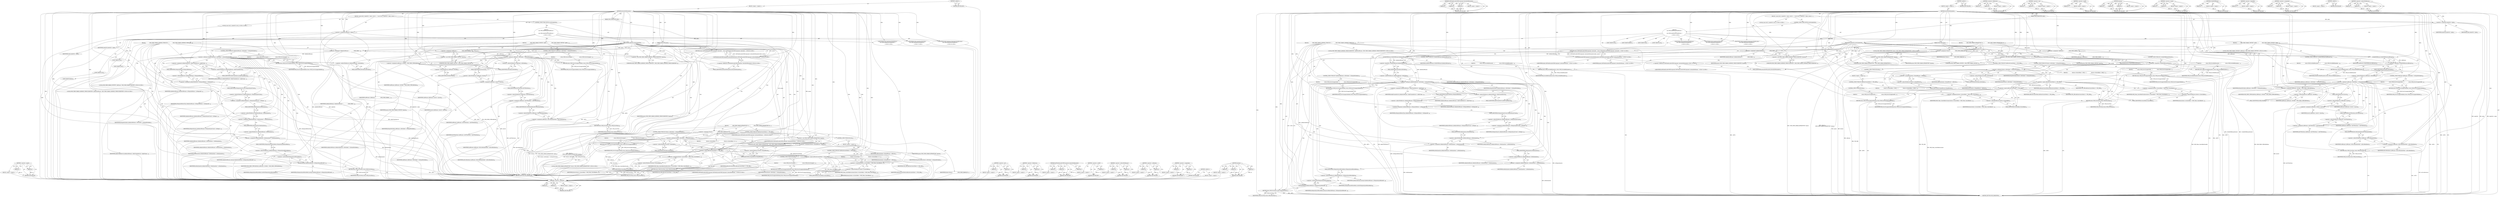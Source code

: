 digraph "&lt;operator&gt;.indirectFieldAccess" {
vulnerable_221 [label=<(METHOD,&lt;operator&gt;.equals)>];
vulnerable_222 [label=<(PARAM,p1)>];
vulnerable_223 [label=<(PARAM,p2)>];
vulnerable_224 [label=<(BLOCK,&lt;empty&gt;,&lt;empty&gt;)>];
vulnerable_225 [label=<(METHOD_RETURN,ANY)>];
vulnerable_6 [label=<(METHOD,&lt;global&gt;)<SUB>1</SUB>>];
vulnerable_7 [label=<(BLOCK,&lt;empty&gt;,&lt;empty&gt;)<SUB>1</SUB>>];
vulnerable_8 [label=<(METHOD,internalGetParameter)<SUB>1</SUB>>];
vulnerable_9 [label=<(PARAM,OMX_INDEXTYPE index)<SUB>1</SUB>>];
vulnerable_10 [label=<(PARAM,OMX_PTR param)<SUB>2</SUB>>];
vulnerable_11 [label=<(BLOCK,{
 const int32_t indexFull = index;

 switch (i...,{
 const int32_t indexFull = index;

 switch (i...)<SUB>2</SUB>>];
vulnerable_12 [label="<(LOCAL,const int32_t indexFull: int32_t)<SUB>3</SUB>>"];
vulnerable_13 [label=<(&lt;operator&gt;.assignment,indexFull = index)<SUB>3</SUB>>];
vulnerable_14 [label=<(IDENTIFIER,indexFull,indexFull = index)<SUB>3</SUB>>];
vulnerable_15 [label=<(IDENTIFIER,index,indexFull = index)<SUB>3</SUB>>];
vulnerable_16 [label=<(CONTROL_STRUCTURE,SWITCH,switch(indexFull))<SUB>5</SUB>>];
vulnerable_17 [label=<(IDENTIFIER,indexFull,switch(indexFull))<SUB>5</SUB>>];
vulnerable_18 [label="<(BLOCK,{
 case OMX_IndexParamVideoBitrate: {

        ...,{
 case OMX_IndexParamVideoBitrate: {

        ...)<SUB>5</SUB>>"];
vulnerable_19 [label=<(JUMP_TARGET,case)<SUB>6</SUB>>];
vulnerable_20 [label="<(IDENTIFIER,OMX_IndexParamVideoBitrate,{
 case OMX_IndexParamVideoBitrate: {

        ...)<SUB>6</SUB>>"];
vulnerable_21 [label=<(BLOCK,{

             OMX_VIDEO_PARAM_BITRATETYPE *bi...,{

             OMX_VIDEO_PARAM_BITRATETYPE *bi...)<SUB>6</SUB>>];
vulnerable_22 [label="<(LOCAL,OMX_VIDEO_PARAM_BITRATETYPE* bitrate: OMX_VIDEO_PARAM_BITRATETYPE*)<SUB>8</SUB>>"];
vulnerable_23 [label=<(&lt;operator&gt;.assignment,*bitrate =
                 (OMX_VIDEO_PARAM_BI...)<SUB>8</SUB>>];
vulnerable_24 [label=<(IDENTIFIER,bitrate,*bitrate =
                 (OMX_VIDEO_PARAM_BI...)<SUB>8</SUB>>];
vulnerable_25 [label=<(&lt;operator&gt;.cast,(OMX_VIDEO_PARAM_BITRATETYPE *)param)<SUB>9</SUB>>];
vulnerable_26 [label=<(UNKNOWN,OMX_VIDEO_PARAM_BITRATETYPE *,OMX_VIDEO_PARAM_BITRATETYPE *)<SUB>9</SUB>>];
vulnerable_27 [label=<(IDENTIFIER,param,(OMX_VIDEO_PARAM_BITRATETYPE *)param)<SUB>9</SUB>>];
vulnerable_28 [label=<(CONTROL_STRUCTURE,IF,if (bitrate-&gt;nPortIndex != kOutputPortIndex))<SUB>11</SUB>>];
vulnerable_29 [label=<(&lt;operator&gt;.notEquals,bitrate-&gt;nPortIndex != kOutputPortIndex)<SUB>11</SUB>>];
vulnerable_30 [label=<(&lt;operator&gt;.indirectFieldAccess,bitrate-&gt;nPortIndex)<SUB>11</SUB>>];
vulnerable_31 [label=<(IDENTIFIER,bitrate,bitrate-&gt;nPortIndex != kOutputPortIndex)<SUB>11</SUB>>];
vulnerable_32 [label=<(FIELD_IDENTIFIER,nPortIndex,nPortIndex)<SUB>11</SUB>>];
vulnerable_33 [label=<(IDENTIFIER,kOutputPortIndex,bitrate-&gt;nPortIndex != kOutputPortIndex)<SUB>11</SUB>>];
vulnerable_34 [label=<(BLOCK,{
                    return OMX_ErrorUnsupport...,{
                    return OMX_ErrorUnsupport...)<SUB>11</SUB>>];
vulnerable_35 [label=<(RETURN,return OMX_ErrorUnsupportedIndex;,return OMX_ErrorUnsupportedIndex;)<SUB>12</SUB>>];
vulnerable_36 [label=<(IDENTIFIER,OMX_ErrorUnsupportedIndex,return OMX_ErrorUnsupportedIndex;)<SUB>12</SUB>>];
vulnerable_37 [label=<(&lt;operator&gt;.assignment,bitrate-&gt;nTargetBitrate = mBitrate)<SUB>15</SUB>>];
vulnerable_38 [label=<(&lt;operator&gt;.indirectFieldAccess,bitrate-&gt;nTargetBitrate)<SUB>15</SUB>>];
vulnerable_39 [label=<(IDENTIFIER,bitrate,bitrate-&gt;nTargetBitrate = mBitrate)<SUB>15</SUB>>];
vulnerable_40 [label=<(FIELD_IDENTIFIER,nTargetBitrate,nTargetBitrate)<SUB>15</SUB>>];
vulnerable_41 [label=<(IDENTIFIER,mBitrate,bitrate-&gt;nTargetBitrate = mBitrate)<SUB>15</SUB>>];
vulnerable_42 [label=<(CONTROL_STRUCTURE,IF,if (mBitrateControlMode == VPX_VBR))<SUB>17</SUB>>];
vulnerable_43 [label=<(&lt;operator&gt;.equals,mBitrateControlMode == VPX_VBR)<SUB>17</SUB>>];
vulnerable_44 [label=<(IDENTIFIER,mBitrateControlMode,mBitrateControlMode == VPX_VBR)<SUB>17</SUB>>];
vulnerable_45 [label=<(IDENTIFIER,VPX_VBR,mBitrateControlMode == VPX_VBR)<SUB>17</SUB>>];
vulnerable_46 [label=<(BLOCK,{
                    bitrate-&gt;eControlRate = O...,{
                    bitrate-&gt;eControlRate = O...)<SUB>17</SUB>>];
vulnerable_47 [label=<(&lt;operator&gt;.assignment,bitrate-&gt;eControlRate = OMX_Video_ControlRateVa...)<SUB>18</SUB>>];
vulnerable_48 [label=<(&lt;operator&gt;.indirectFieldAccess,bitrate-&gt;eControlRate)<SUB>18</SUB>>];
vulnerable_49 [label=<(IDENTIFIER,bitrate,bitrate-&gt;eControlRate = OMX_Video_ControlRateVa...)<SUB>18</SUB>>];
vulnerable_50 [label=<(FIELD_IDENTIFIER,eControlRate,eControlRate)<SUB>18</SUB>>];
vulnerable_51 [label=<(IDENTIFIER,OMX_Video_ControlRateVariable,bitrate-&gt;eControlRate = OMX_Video_ControlRateVa...)<SUB>18</SUB>>];
vulnerable_52 [label=<(CONTROL_STRUCTURE,ELSE,else)<SUB>19</SUB>>];
vulnerable_53 [label=<(BLOCK,&lt;empty&gt;,&lt;empty&gt;)<SUB>19</SUB>>];
vulnerable_54 [label=<(CONTROL_STRUCTURE,IF,if (mBitrateControlMode == VPX_CBR))<SUB>19</SUB>>];
vulnerable_55 [label=<(&lt;operator&gt;.equals,mBitrateControlMode == VPX_CBR)<SUB>19</SUB>>];
vulnerable_56 [label=<(IDENTIFIER,mBitrateControlMode,mBitrateControlMode == VPX_CBR)<SUB>19</SUB>>];
vulnerable_57 [label=<(IDENTIFIER,VPX_CBR,mBitrateControlMode == VPX_CBR)<SUB>19</SUB>>];
vulnerable_58 [label=<(BLOCK,{
                    bitrate-&gt;eControlRate = O...,{
                    bitrate-&gt;eControlRate = O...)<SUB>19</SUB>>];
vulnerable_59 [label=<(&lt;operator&gt;.assignment,bitrate-&gt;eControlRate = OMX_Video_ControlRateCo...)<SUB>20</SUB>>];
vulnerable_60 [label=<(&lt;operator&gt;.indirectFieldAccess,bitrate-&gt;eControlRate)<SUB>20</SUB>>];
vulnerable_61 [label=<(IDENTIFIER,bitrate,bitrate-&gt;eControlRate = OMX_Video_ControlRateCo...)<SUB>20</SUB>>];
vulnerable_62 [label=<(FIELD_IDENTIFIER,eControlRate,eControlRate)<SUB>20</SUB>>];
vulnerable_63 [label=<(IDENTIFIER,OMX_Video_ControlRateConstant,bitrate-&gt;eControlRate = OMX_Video_ControlRateCo...)<SUB>20</SUB>>];
vulnerable_64 [label=<(CONTROL_STRUCTURE,ELSE,else)<SUB>21</SUB>>];
vulnerable_65 [label=<(BLOCK,{
                    return OMX_ErrorUnsupport...,{
                    return OMX_ErrorUnsupport...)<SUB>21</SUB>>];
vulnerable_66 [label=<(RETURN,return OMX_ErrorUnsupportedSetting;,return OMX_ErrorUnsupportedSetting;)<SUB>22</SUB>>];
vulnerable_67 [label=<(IDENTIFIER,OMX_ErrorUnsupportedSetting,return OMX_ErrorUnsupportedSetting;)<SUB>22</SUB>>];
vulnerable_68 [label=<(RETURN,return OMX_ErrorNone;,return OMX_ErrorNone;)<SUB>24</SUB>>];
vulnerable_69 [label=<(IDENTIFIER,OMX_ErrorNone,return OMX_ErrorNone;)<SUB>24</SUB>>];
vulnerable_70 [label=<(JUMP_TARGET,case)<SUB>27</SUB>>];
vulnerable_71 [label="<(IDENTIFIER,OMX_IndexParamVideoVp8,{
 case OMX_IndexParamVideoBitrate: {

        ...)<SUB>27</SUB>>"];
vulnerable_72 [label=<(BLOCK,{

             OMX_VIDEO_PARAM_VP8TYPE *vp8Par...,{

             OMX_VIDEO_PARAM_VP8TYPE *vp8Par...)<SUB>27</SUB>>];
vulnerable_73 [label="<(LOCAL,OMX_VIDEO_PARAM_VP8TYPE* vp8Params: OMX_VIDEO_PARAM_VP8TYPE*)<SUB>29</SUB>>"];
vulnerable_74 [label=<(&lt;operator&gt;.assignment,*vp8Params =
                 (OMX_VIDEO_PARAM_...)<SUB>29</SUB>>];
vulnerable_75 [label=<(IDENTIFIER,vp8Params,*vp8Params =
                 (OMX_VIDEO_PARAM_...)<SUB>29</SUB>>];
vulnerable_76 [label=<(&lt;operator&gt;.cast,(OMX_VIDEO_PARAM_VP8TYPE *)param)<SUB>30</SUB>>];
vulnerable_77 [label=<(UNKNOWN,OMX_VIDEO_PARAM_VP8TYPE *,OMX_VIDEO_PARAM_VP8TYPE *)<SUB>30</SUB>>];
vulnerable_78 [label=<(IDENTIFIER,param,(OMX_VIDEO_PARAM_VP8TYPE *)param)<SUB>30</SUB>>];
vulnerable_79 [label=<(CONTROL_STRUCTURE,IF,if (vp8Params-&gt;nPortIndex != kOutputPortIndex))<SUB>32</SUB>>];
vulnerable_80 [label=<(&lt;operator&gt;.notEquals,vp8Params-&gt;nPortIndex != kOutputPortIndex)<SUB>32</SUB>>];
vulnerable_81 [label=<(&lt;operator&gt;.indirectFieldAccess,vp8Params-&gt;nPortIndex)<SUB>32</SUB>>];
vulnerable_82 [label=<(IDENTIFIER,vp8Params,vp8Params-&gt;nPortIndex != kOutputPortIndex)<SUB>32</SUB>>];
vulnerable_83 [label=<(FIELD_IDENTIFIER,nPortIndex,nPortIndex)<SUB>32</SUB>>];
vulnerable_84 [label=<(IDENTIFIER,kOutputPortIndex,vp8Params-&gt;nPortIndex != kOutputPortIndex)<SUB>32</SUB>>];
vulnerable_85 [label=<(BLOCK,{
                    return OMX_ErrorUnsupport...,{
                    return OMX_ErrorUnsupport...)<SUB>32</SUB>>];
vulnerable_86 [label=<(RETURN,return OMX_ErrorUnsupportedIndex;,return OMX_ErrorUnsupportedIndex;)<SUB>33</SUB>>];
vulnerable_87 [label=<(IDENTIFIER,OMX_ErrorUnsupportedIndex,return OMX_ErrorUnsupportedIndex;)<SUB>33</SUB>>];
vulnerable_88 [label=<(&lt;operator&gt;.assignment,vp8Params-&gt;eProfile = OMX_VIDEO_VP8ProfileMain)<SUB>36</SUB>>];
vulnerable_89 [label=<(&lt;operator&gt;.indirectFieldAccess,vp8Params-&gt;eProfile)<SUB>36</SUB>>];
vulnerable_90 [label=<(IDENTIFIER,vp8Params,vp8Params-&gt;eProfile = OMX_VIDEO_VP8ProfileMain)<SUB>36</SUB>>];
vulnerable_91 [label=<(FIELD_IDENTIFIER,eProfile,eProfile)<SUB>36</SUB>>];
vulnerable_92 [label=<(IDENTIFIER,OMX_VIDEO_VP8ProfileMain,vp8Params-&gt;eProfile = OMX_VIDEO_VP8ProfileMain)<SUB>36</SUB>>];
vulnerable_93 [label=<(&lt;operator&gt;.assignment,vp8Params-&gt;eLevel = mLevel)<SUB>37</SUB>>];
vulnerable_94 [label=<(&lt;operator&gt;.indirectFieldAccess,vp8Params-&gt;eLevel)<SUB>37</SUB>>];
vulnerable_95 [label=<(IDENTIFIER,vp8Params,vp8Params-&gt;eLevel = mLevel)<SUB>37</SUB>>];
vulnerable_96 [label=<(FIELD_IDENTIFIER,eLevel,eLevel)<SUB>37</SUB>>];
vulnerable_97 [label=<(IDENTIFIER,mLevel,vp8Params-&gt;eLevel = mLevel)<SUB>37</SUB>>];
vulnerable_98 [label=<(&lt;operator&gt;.assignment,vp8Params-&gt;nDCTPartitions = mDCTPartitions)<SUB>38</SUB>>];
vulnerable_99 [label=<(&lt;operator&gt;.indirectFieldAccess,vp8Params-&gt;nDCTPartitions)<SUB>38</SUB>>];
vulnerable_100 [label=<(IDENTIFIER,vp8Params,vp8Params-&gt;nDCTPartitions = mDCTPartitions)<SUB>38</SUB>>];
vulnerable_101 [label=<(FIELD_IDENTIFIER,nDCTPartitions,nDCTPartitions)<SUB>38</SUB>>];
vulnerable_102 [label=<(IDENTIFIER,mDCTPartitions,vp8Params-&gt;nDCTPartitions = mDCTPartitions)<SUB>38</SUB>>];
vulnerable_103 [label=<(&lt;operator&gt;.assignment,vp8Params-&gt;bErrorResilientMode = mErrorResilience)<SUB>39</SUB>>];
vulnerable_104 [label=<(&lt;operator&gt;.indirectFieldAccess,vp8Params-&gt;bErrorResilientMode)<SUB>39</SUB>>];
vulnerable_105 [label=<(IDENTIFIER,vp8Params,vp8Params-&gt;bErrorResilientMode = mErrorResilience)<SUB>39</SUB>>];
vulnerable_106 [label=<(FIELD_IDENTIFIER,bErrorResilientMode,bErrorResilientMode)<SUB>39</SUB>>];
vulnerable_107 [label=<(IDENTIFIER,mErrorResilience,vp8Params-&gt;bErrorResilientMode = mErrorResilience)<SUB>39</SUB>>];
vulnerable_108 [label=<(RETURN,return OMX_ErrorNone;,return OMX_ErrorNone;)<SUB>40</SUB>>];
vulnerable_109 [label=<(IDENTIFIER,OMX_ErrorNone,return OMX_ErrorNone;)<SUB>40</SUB>>];
vulnerable_110 [label=<(JUMP_TARGET,case)<SUB>43</SUB>>];
vulnerable_111 [label="<(IDENTIFIER,OMX_IndexParamVideoAndroidVp8Encoder,{
 case OMX_IndexParamVideoBitrate: {

        ...)<SUB>43</SUB>>"];
vulnerable_112 [label=<(BLOCK,{
             OMX_VIDEO_PARAM_ANDROID_VP8ENCOD...,{
             OMX_VIDEO_PARAM_ANDROID_VP8ENCOD...)<SUB>43</SUB>>];
vulnerable_113 [label="<(LOCAL,OMX_VIDEO_PARAM_ANDROID_VP8ENCODERTYPE* vp8AndroidParams: OMX_VIDEO_PARAM_ANDROID_VP8ENCODERTYPE*)<SUB>44</SUB>>"];
vulnerable_114 [label=<(&lt;operator&gt;.assignment,*vp8AndroidParams =
                 (OMX_VIDEO...)<SUB>44</SUB>>];
vulnerable_115 [label=<(IDENTIFIER,vp8AndroidParams,*vp8AndroidParams =
                 (OMX_VIDEO...)<SUB>44</SUB>>];
vulnerable_116 [label=<(&lt;operator&gt;.cast,(OMX_VIDEO_PARAM_ANDROID_VP8ENCODERTYPE *)param)<SUB>45</SUB>>];
vulnerable_117 [label=<(UNKNOWN,OMX_VIDEO_PARAM_ANDROID_VP8ENCODERTYPE *,OMX_VIDEO_PARAM_ANDROID_VP8ENCODERTYPE *)<SUB>45</SUB>>];
vulnerable_118 [label=<(IDENTIFIER,param,(OMX_VIDEO_PARAM_ANDROID_VP8ENCODERTYPE *)param)<SUB>45</SUB>>];
vulnerable_119 [label=<(CONTROL_STRUCTURE,IF,if (vp8AndroidParams-&gt;nPortIndex != kOutputPortIndex))<SUB>47</SUB>>];
vulnerable_120 [label=<(&lt;operator&gt;.notEquals,vp8AndroidParams-&gt;nPortIndex != kOutputPortIndex)<SUB>47</SUB>>];
vulnerable_121 [label=<(&lt;operator&gt;.indirectFieldAccess,vp8AndroidParams-&gt;nPortIndex)<SUB>47</SUB>>];
vulnerable_122 [label=<(IDENTIFIER,vp8AndroidParams,vp8AndroidParams-&gt;nPortIndex != kOutputPortIndex)<SUB>47</SUB>>];
vulnerable_123 [label=<(FIELD_IDENTIFIER,nPortIndex,nPortIndex)<SUB>47</SUB>>];
vulnerable_124 [label=<(IDENTIFIER,kOutputPortIndex,vp8AndroidParams-&gt;nPortIndex != kOutputPortIndex)<SUB>47</SUB>>];
vulnerable_125 [label=<(BLOCK,{
                    return OMX_ErrorUnsupport...,{
                    return OMX_ErrorUnsupport...)<SUB>47</SUB>>];
vulnerable_126 [label=<(RETURN,return OMX_ErrorUnsupportedIndex;,return OMX_ErrorUnsupportedIndex;)<SUB>48</SUB>>];
vulnerable_127 [label=<(IDENTIFIER,OMX_ErrorUnsupportedIndex,return OMX_ErrorUnsupportedIndex;)<SUB>48</SUB>>];
vulnerable_128 [label=<(&lt;operator&gt;.assignment,vp8AndroidParams-&gt;nKeyFrameInterval = mKeyFrame...)<SUB>51</SUB>>];
vulnerable_129 [label=<(&lt;operator&gt;.indirectFieldAccess,vp8AndroidParams-&gt;nKeyFrameInterval)<SUB>51</SUB>>];
vulnerable_130 [label=<(IDENTIFIER,vp8AndroidParams,vp8AndroidParams-&gt;nKeyFrameInterval = mKeyFrame...)<SUB>51</SUB>>];
vulnerable_131 [label=<(FIELD_IDENTIFIER,nKeyFrameInterval,nKeyFrameInterval)<SUB>51</SUB>>];
vulnerable_132 [label=<(IDENTIFIER,mKeyFrameInterval,vp8AndroidParams-&gt;nKeyFrameInterval = mKeyFrame...)<SUB>51</SUB>>];
vulnerable_133 [label=<(&lt;operator&gt;.assignment,vp8AndroidParams-&gt;eTemporalPattern = mTemporalP...)<SUB>52</SUB>>];
vulnerable_134 [label=<(&lt;operator&gt;.indirectFieldAccess,vp8AndroidParams-&gt;eTemporalPattern)<SUB>52</SUB>>];
vulnerable_135 [label=<(IDENTIFIER,vp8AndroidParams,vp8AndroidParams-&gt;eTemporalPattern = mTemporalP...)<SUB>52</SUB>>];
vulnerable_136 [label=<(FIELD_IDENTIFIER,eTemporalPattern,eTemporalPattern)<SUB>52</SUB>>];
vulnerable_137 [label=<(IDENTIFIER,mTemporalPatternType,vp8AndroidParams-&gt;eTemporalPattern = mTemporalP...)<SUB>52</SUB>>];
vulnerable_138 [label=<(&lt;operator&gt;.assignment,vp8AndroidParams-&gt;nTemporalLayerCount = mTempor...)<SUB>53</SUB>>];
vulnerable_139 [label=<(&lt;operator&gt;.indirectFieldAccess,vp8AndroidParams-&gt;nTemporalLayerCount)<SUB>53</SUB>>];
vulnerable_140 [label=<(IDENTIFIER,vp8AndroidParams,vp8AndroidParams-&gt;nTemporalLayerCount = mTempor...)<SUB>53</SUB>>];
vulnerable_141 [label=<(FIELD_IDENTIFIER,nTemporalLayerCount,nTemporalLayerCount)<SUB>53</SUB>>];
vulnerable_142 [label=<(IDENTIFIER,mTemporalLayers,vp8AndroidParams-&gt;nTemporalLayerCount = mTempor...)<SUB>53</SUB>>];
vulnerable_143 [label=<(&lt;operator&gt;.assignment,vp8AndroidParams-&gt;nMinQuantizer = mMinQuantizer)<SUB>54</SUB>>];
vulnerable_144 [label=<(&lt;operator&gt;.indirectFieldAccess,vp8AndroidParams-&gt;nMinQuantizer)<SUB>54</SUB>>];
vulnerable_145 [label=<(IDENTIFIER,vp8AndroidParams,vp8AndroidParams-&gt;nMinQuantizer = mMinQuantizer)<SUB>54</SUB>>];
vulnerable_146 [label=<(FIELD_IDENTIFIER,nMinQuantizer,nMinQuantizer)<SUB>54</SUB>>];
vulnerable_147 [label=<(IDENTIFIER,mMinQuantizer,vp8AndroidParams-&gt;nMinQuantizer = mMinQuantizer)<SUB>54</SUB>>];
vulnerable_148 [label=<(&lt;operator&gt;.assignment,vp8AndroidParams-&gt;nMaxQuantizer = mMaxQuantizer)<SUB>55</SUB>>];
vulnerable_149 [label=<(&lt;operator&gt;.indirectFieldAccess,vp8AndroidParams-&gt;nMaxQuantizer)<SUB>55</SUB>>];
vulnerable_150 [label=<(IDENTIFIER,vp8AndroidParams,vp8AndroidParams-&gt;nMaxQuantizer = mMaxQuantizer)<SUB>55</SUB>>];
vulnerable_151 [label=<(FIELD_IDENTIFIER,nMaxQuantizer,nMaxQuantizer)<SUB>55</SUB>>];
vulnerable_152 [label=<(IDENTIFIER,mMaxQuantizer,vp8AndroidParams-&gt;nMaxQuantizer = mMaxQuantizer)<SUB>55</SUB>>];
vulnerable_153 [label=<(memcpy,memcpy(vp8AndroidParams-&gt;nTemporalLayerBitrateR...)<SUB>56</SUB>>];
vulnerable_154 [label=<(&lt;operator&gt;.indirectFieldAccess,vp8AndroidParams-&gt;nTemporalLayerBitrateRatio)<SUB>56</SUB>>];
vulnerable_155 [label=<(IDENTIFIER,vp8AndroidParams,memcpy(vp8AndroidParams-&gt;nTemporalLayerBitrateR...)<SUB>56</SUB>>];
vulnerable_156 [label=<(FIELD_IDENTIFIER,nTemporalLayerBitrateRatio,nTemporalLayerBitrateRatio)<SUB>56</SUB>>];
vulnerable_157 [label=<(IDENTIFIER,mTemporalLayerBitrateRatio,memcpy(vp8AndroidParams-&gt;nTemporalLayerBitrateR...)<SUB>57</SUB>>];
vulnerable_158 [label=<(&lt;operator&gt;.sizeOf,sizeof(mTemporalLayerBitrateRatio))<SUB>57</SUB>>];
vulnerable_159 [label=<(IDENTIFIER,mTemporalLayerBitrateRatio,sizeof(mTemporalLayerBitrateRatio))<SUB>57</SUB>>];
vulnerable_160 [label=<(RETURN,return OMX_ErrorNone;,return OMX_ErrorNone;)<SUB>58</SUB>>];
vulnerable_161 [label=<(IDENTIFIER,OMX_ErrorNone,return OMX_ErrorNone;)<SUB>58</SUB>>];
vulnerable_162 [label=<(JUMP_TARGET,default)<SUB>61</SUB>>];
vulnerable_163 [label="<(RETURN,return SoftVideoEncoderOMXComponent::internalGe...,return SoftVideoEncoderOMXComponent::internalGe...)<SUB>62</SUB>>"];
vulnerable_164 [label="<(SoftVideoEncoderOMXComponent.internalGetParameter,SoftVideoEncoderOMXComponent::internalGetParame...)<SUB>62</SUB>>"];
vulnerable_165 [label="<(&lt;operator&gt;.fieldAccess,SoftVideoEncoderOMXComponent::internalGetParameter)<SUB>62</SUB>>"];
vulnerable_166 [label="<(IDENTIFIER,SoftVideoEncoderOMXComponent,SoftVideoEncoderOMXComponent::internalGetParame...)<SUB>62</SUB>>"];
vulnerable_167 [label=<(FIELD_IDENTIFIER,internalGetParameter,internalGetParameter)<SUB>62</SUB>>];
vulnerable_168 [label="<(IDENTIFIER,index,SoftVideoEncoderOMXComponent::internalGetParame...)<SUB>62</SUB>>"];
vulnerable_169 [label="<(IDENTIFIER,param,SoftVideoEncoderOMXComponent::internalGetParame...)<SUB>62</SUB>>"];
vulnerable_170 [label=<(METHOD_RETURN,OMX_ERRORTYPE)<SUB>1</SUB>>];
vulnerable_172 [label=<(METHOD_RETURN,ANY)<SUB>1</SUB>>];
vulnerable_206 [label=<(METHOD,&lt;operator&gt;.cast)>];
vulnerable_207 [label=<(PARAM,p1)>];
vulnerable_208 [label=<(PARAM,p2)>];
vulnerable_209 [label=<(BLOCK,&lt;empty&gt;,&lt;empty&gt;)>];
vulnerable_210 [label=<(METHOD_RETURN,ANY)>];
vulnerable_242 [label=<(METHOD,&lt;operator&gt;.fieldAccess)>];
vulnerable_243 [label=<(PARAM,p1)>];
vulnerable_244 [label=<(PARAM,p2)>];
vulnerable_245 [label=<(BLOCK,&lt;empty&gt;,&lt;empty&gt;)>];
vulnerable_246 [label=<(METHOD_RETURN,ANY)>];
vulnerable_236 [label=<(METHOD,SoftVideoEncoderOMXComponent.internalGetParameter)>];
vulnerable_237 [label=<(PARAM,p1)>];
vulnerable_238 [label=<(PARAM,p2)>];
vulnerable_239 [label=<(PARAM,p3)>];
vulnerable_240 [label=<(BLOCK,&lt;empty&gt;,&lt;empty&gt;)>];
vulnerable_241 [label=<(METHOD_RETURN,ANY)>];
vulnerable_232 [label=<(METHOD,&lt;operator&gt;.sizeOf)>];
vulnerable_233 [label=<(PARAM,p1)>];
vulnerable_234 [label=<(BLOCK,&lt;empty&gt;,&lt;empty&gt;)>];
vulnerable_235 [label=<(METHOD_RETURN,ANY)>];
vulnerable_216 [label=<(METHOD,&lt;operator&gt;.indirectFieldAccess)>];
vulnerable_217 [label=<(PARAM,p1)>];
vulnerable_218 [label=<(PARAM,p2)>];
vulnerable_219 [label=<(BLOCK,&lt;empty&gt;,&lt;empty&gt;)>];
vulnerable_220 [label=<(METHOD_RETURN,ANY)>];
vulnerable_211 [label=<(METHOD,&lt;operator&gt;.notEquals)>];
vulnerable_212 [label=<(PARAM,p1)>];
vulnerable_213 [label=<(PARAM,p2)>];
vulnerable_214 [label=<(BLOCK,&lt;empty&gt;,&lt;empty&gt;)>];
vulnerable_215 [label=<(METHOD_RETURN,ANY)>];
vulnerable_201 [label=<(METHOD,&lt;operator&gt;.assignment)>];
vulnerable_202 [label=<(PARAM,p1)>];
vulnerable_203 [label=<(PARAM,p2)>];
vulnerable_204 [label=<(BLOCK,&lt;empty&gt;,&lt;empty&gt;)>];
vulnerable_205 [label=<(METHOD_RETURN,ANY)>];
vulnerable_195 [label=<(METHOD,&lt;global&gt;)<SUB>1</SUB>>];
vulnerable_196 [label=<(BLOCK,&lt;empty&gt;,&lt;empty&gt;)>];
vulnerable_197 [label=<(METHOD_RETURN,ANY)>];
vulnerable_226 [label=<(METHOD,memcpy)>];
vulnerable_227 [label=<(PARAM,p1)>];
vulnerable_228 [label=<(PARAM,p2)>];
vulnerable_229 [label=<(PARAM,p3)>];
vulnerable_230 [label=<(BLOCK,&lt;empty&gt;,&lt;empty&gt;)>];
vulnerable_231 [label=<(METHOD_RETURN,ANY)>];
fixed_240 [label=<(METHOD,&lt;operator&gt;.notEquals)>];
fixed_241 [label=<(PARAM,p1)>];
fixed_242 [label=<(PARAM,p2)>];
fixed_243 [label=<(BLOCK,&lt;empty&gt;,&lt;empty&gt;)>];
fixed_244 [label=<(METHOD_RETURN,ANY)>];
fixed_265 [label=<(METHOD,SoftVideoEncoderOMXComponent.internalGetParameter)>];
fixed_266 [label=<(PARAM,p1)>];
fixed_267 [label=<(PARAM,p2)>];
fixed_268 [label=<(PARAM,p3)>];
fixed_269 [label=<(BLOCK,&lt;empty&gt;,&lt;empty&gt;)>];
fixed_270 [label=<(METHOD_RETURN,ANY)>];
fixed_6 [label=<(METHOD,&lt;global&gt;)<SUB>1</SUB>>];
fixed_7 [label=<(BLOCK,&lt;empty&gt;,&lt;empty&gt;)<SUB>1</SUB>>];
fixed_8 [label=<(METHOD,internalGetParameter)<SUB>1</SUB>>];
fixed_9 [label=<(PARAM,OMX_INDEXTYPE index)<SUB>1</SUB>>];
fixed_10 [label=<(PARAM,OMX_PTR param)<SUB>2</SUB>>];
fixed_11 [label=<(BLOCK,{
 const int32_t indexFull = index;

 switch (i...,{
 const int32_t indexFull = index;

 switch (i...)<SUB>2</SUB>>];
fixed_12 [label="<(LOCAL,const int32_t indexFull: int32_t)<SUB>3</SUB>>"];
fixed_13 [label=<(&lt;operator&gt;.assignment,indexFull = index)<SUB>3</SUB>>];
fixed_14 [label=<(IDENTIFIER,indexFull,indexFull = index)<SUB>3</SUB>>];
fixed_15 [label=<(IDENTIFIER,index,indexFull = index)<SUB>3</SUB>>];
fixed_16 [label=<(CONTROL_STRUCTURE,SWITCH,switch(indexFull))<SUB>5</SUB>>];
fixed_17 [label=<(IDENTIFIER,indexFull,switch(indexFull))<SUB>5</SUB>>];
fixed_18 [label="<(BLOCK,{
 case OMX_IndexParamVideoBitrate: {

        ...,{
 case OMX_IndexParamVideoBitrate: {

        ...)<SUB>5</SUB>>"];
fixed_19 [label=<(JUMP_TARGET,case)<SUB>6</SUB>>];
fixed_20 [label="<(IDENTIFIER,OMX_IndexParamVideoBitrate,{
 case OMX_IndexParamVideoBitrate: {

        ...)<SUB>6</SUB>>"];
fixed_21 [label=<(BLOCK,{

             OMX_VIDEO_PARAM_BITRATETYPE *bi...,{

             OMX_VIDEO_PARAM_BITRATETYPE *bi...)<SUB>6</SUB>>];
fixed_22 [label="<(LOCAL,OMX_VIDEO_PARAM_BITRATETYPE* bitrate: OMX_VIDEO_PARAM_BITRATETYPE*)<SUB>8</SUB>>"];
fixed_23 [label=<(&lt;operator&gt;.assignment,*bitrate =
                 (OMX_VIDEO_PARAM_BI...)<SUB>8</SUB>>];
fixed_24 [label=<(IDENTIFIER,bitrate,*bitrate =
                 (OMX_VIDEO_PARAM_BI...)<SUB>8</SUB>>];
fixed_25 [label=<(&lt;operator&gt;.cast,(OMX_VIDEO_PARAM_BITRATETYPE *)param)<SUB>9</SUB>>];
fixed_26 [label=<(UNKNOWN,OMX_VIDEO_PARAM_BITRATETYPE *,OMX_VIDEO_PARAM_BITRATETYPE *)<SUB>9</SUB>>];
fixed_27 [label=<(IDENTIFIER,param,(OMX_VIDEO_PARAM_BITRATETYPE *)param)<SUB>9</SUB>>];
fixed_28 [label=<(CONTROL_STRUCTURE,IF,if (!isValidOMXParam(bitrate)))<SUB>11</SUB>>];
fixed_29 [label=<(&lt;operator&gt;.logicalNot,!isValidOMXParam(bitrate))<SUB>11</SUB>>];
fixed_30 [label=<(isValidOMXParam,isValidOMXParam(bitrate))<SUB>11</SUB>>];
fixed_31 [label=<(IDENTIFIER,bitrate,isValidOMXParam(bitrate))<SUB>11</SUB>>];
fixed_32 [label=<(BLOCK,{
                return OMX_ErrorBadParameter;...,{
                return OMX_ErrorBadParameter;...)<SUB>11</SUB>>];
fixed_33 [label=<(RETURN,return OMX_ErrorBadParameter;,return OMX_ErrorBadParameter;)<SUB>12</SUB>>];
fixed_34 [label=<(IDENTIFIER,OMX_ErrorBadParameter,return OMX_ErrorBadParameter;)<SUB>12</SUB>>];
fixed_35 [label=<(CONTROL_STRUCTURE,IF,if (bitrate-&gt;nPortIndex != kOutputPortIndex))<SUB>15</SUB>>];
fixed_36 [label=<(&lt;operator&gt;.notEquals,bitrate-&gt;nPortIndex != kOutputPortIndex)<SUB>15</SUB>>];
fixed_37 [label=<(&lt;operator&gt;.indirectFieldAccess,bitrate-&gt;nPortIndex)<SUB>15</SUB>>];
fixed_38 [label=<(IDENTIFIER,bitrate,bitrate-&gt;nPortIndex != kOutputPortIndex)<SUB>15</SUB>>];
fixed_39 [label=<(FIELD_IDENTIFIER,nPortIndex,nPortIndex)<SUB>15</SUB>>];
fixed_40 [label=<(IDENTIFIER,kOutputPortIndex,bitrate-&gt;nPortIndex != kOutputPortIndex)<SUB>15</SUB>>];
fixed_41 [label=<(BLOCK,{
                return OMX_ErrorUnsupportedIn...,{
                return OMX_ErrorUnsupportedIn...)<SUB>15</SUB>>];
fixed_42 [label=<(RETURN,return OMX_ErrorUnsupportedIndex;,return OMX_ErrorUnsupportedIndex;)<SUB>16</SUB>>];
fixed_43 [label=<(IDENTIFIER,OMX_ErrorUnsupportedIndex,return OMX_ErrorUnsupportedIndex;)<SUB>16</SUB>>];
fixed_44 [label=<(&lt;operator&gt;.assignment,bitrate-&gt;nTargetBitrate = mBitrate)<SUB>19</SUB>>];
fixed_45 [label=<(&lt;operator&gt;.indirectFieldAccess,bitrate-&gt;nTargetBitrate)<SUB>19</SUB>>];
fixed_46 [label=<(IDENTIFIER,bitrate,bitrate-&gt;nTargetBitrate = mBitrate)<SUB>19</SUB>>];
fixed_47 [label=<(FIELD_IDENTIFIER,nTargetBitrate,nTargetBitrate)<SUB>19</SUB>>];
fixed_48 [label=<(IDENTIFIER,mBitrate,bitrate-&gt;nTargetBitrate = mBitrate)<SUB>19</SUB>>];
fixed_49 [label=<(CONTROL_STRUCTURE,IF,if (mBitrateControlMode == VPX_VBR))<SUB>21</SUB>>];
fixed_50 [label=<(&lt;operator&gt;.equals,mBitrateControlMode == VPX_VBR)<SUB>21</SUB>>];
fixed_51 [label=<(IDENTIFIER,mBitrateControlMode,mBitrateControlMode == VPX_VBR)<SUB>21</SUB>>];
fixed_52 [label=<(IDENTIFIER,VPX_VBR,mBitrateControlMode == VPX_VBR)<SUB>21</SUB>>];
fixed_53 [label=<(BLOCK,{
                bitrate-&gt;eControlRate = OMX_V...,{
                bitrate-&gt;eControlRate = OMX_V...)<SUB>21</SUB>>];
fixed_54 [label=<(&lt;operator&gt;.assignment,bitrate-&gt;eControlRate = OMX_Video_ControlRateVa...)<SUB>22</SUB>>];
fixed_55 [label=<(&lt;operator&gt;.indirectFieldAccess,bitrate-&gt;eControlRate)<SUB>22</SUB>>];
fixed_56 [label=<(IDENTIFIER,bitrate,bitrate-&gt;eControlRate = OMX_Video_ControlRateVa...)<SUB>22</SUB>>];
fixed_57 [label=<(FIELD_IDENTIFIER,eControlRate,eControlRate)<SUB>22</SUB>>];
fixed_58 [label=<(IDENTIFIER,OMX_Video_ControlRateVariable,bitrate-&gt;eControlRate = OMX_Video_ControlRateVa...)<SUB>22</SUB>>];
fixed_59 [label=<(CONTROL_STRUCTURE,ELSE,else)<SUB>23</SUB>>];
fixed_60 [label=<(BLOCK,&lt;empty&gt;,&lt;empty&gt;)<SUB>23</SUB>>];
fixed_61 [label=<(CONTROL_STRUCTURE,IF,if (mBitrateControlMode == VPX_CBR))<SUB>23</SUB>>];
fixed_62 [label=<(&lt;operator&gt;.equals,mBitrateControlMode == VPX_CBR)<SUB>23</SUB>>];
fixed_63 [label=<(IDENTIFIER,mBitrateControlMode,mBitrateControlMode == VPX_CBR)<SUB>23</SUB>>];
fixed_64 [label=<(IDENTIFIER,VPX_CBR,mBitrateControlMode == VPX_CBR)<SUB>23</SUB>>];
fixed_65 [label=<(BLOCK,{
                bitrate-&gt;eControlRate = OMX_V...,{
                bitrate-&gt;eControlRate = OMX_V...)<SUB>23</SUB>>];
fixed_66 [label=<(&lt;operator&gt;.assignment,bitrate-&gt;eControlRate = OMX_Video_ControlRateCo...)<SUB>24</SUB>>];
fixed_67 [label=<(&lt;operator&gt;.indirectFieldAccess,bitrate-&gt;eControlRate)<SUB>24</SUB>>];
fixed_68 [label=<(IDENTIFIER,bitrate,bitrate-&gt;eControlRate = OMX_Video_ControlRateCo...)<SUB>24</SUB>>];
fixed_69 [label=<(FIELD_IDENTIFIER,eControlRate,eControlRate)<SUB>24</SUB>>];
fixed_70 [label=<(IDENTIFIER,OMX_Video_ControlRateConstant,bitrate-&gt;eControlRate = OMX_Video_ControlRateCo...)<SUB>24</SUB>>];
fixed_71 [label=<(CONTROL_STRUCTURE,ELSE,else)<SUB>25</SUB>>];
fixed_72 [label=<(BLOCK,{
                return OMX_ErrorUnsupportedSe...,{
                return OMX_ErrorUnsupportedSe...)<SUB>25</SUB>>];
fixed_73 [label=<(RETURN,return OMX_ErrorUnsupportedSetting;,return OMX_ErrorUnsupportedSetting;)<SUB>26</SUB>>];
fixed_74 [label=<(IDENTIFIER,OMX_ErrorUnsupportedSetting,return OMX_ErrorUnsupportedSetting;)<SUB>26</SUB>>];
fixed_75 [label=<(RETURN,return OMX_ErrorNone;,return OMX_ErrorNone;)<SUB>28</SUB>>];
fixed_76 [label=<(IDENTIFIER,OMX_ErrorNone,return OMX_ErrorNone;)<SUB>28</SUB>>];
fixed_77 [label=<(JUMP_TARGET,case)<SUB>31</SUB>>];
fixed_78 [label="<(IDENTIFIER,OMX_IndexParamVideoVp8,{
 case OMX_IndexParamVideoBitrate: {

        ...)<SUB>31</SUB>>"];
fixed_79 [label=<(BLOCK,{

             OMX_VIDEO_PARAM_VP8TYPE *vp8Par...,{

             OMX_VIDEO_PARAM_VP8TYPE *vp8Par...)<SUB>31</SUB>>];
fixed_80 [label="<(LOCAL,OMX_VIDEO_PARAM_VP8TYPE* vp8Params: OMX_VIDEO_PARAM_VP8TYPE*)<SUB>33</SUB>>"];
fixed_81 [label=<(&lt;operator&gt;.assignment,*vp8Params =
                 (OMX_VIDEO_PARAM_...)<SUB>33</SUB>>];
fixed_82 [label=<(IDENTIFIER,vp8Params,*vp8Params =
                 (OMX_VIDEO_PARAM_...)<SUB>33</SUB>>];
fixed_83 [label=<(&lt;operator&gt;.cast,(OMX_VIDEO_PARAM_VP8TYPE *)param)<SUB>34</SUB>>];
fixed_84 [label=<(UNKNOWN,OMX_VIDEO_PARAM_VP8TYPE *,OMX_VIDEO_PARAM_VP8TYPE *)<SUB>34</SUB>>];
fixed_85 [label=<(IDENTIFIER,param,(OMX_VIDEO_PARAM_VP8TYPE *)param)<SUB>34</SUB>>];
fixed_86 [label=<(CONTROL_STRUCTURE,IF,if (!isValidOMXParam(vp8Params)))<SUB>36</SUB>>];
fixed_87 [label=<(&lt;operator&gt;.logicalNot,!isValidOMXParam(vp8Params))<SUB>36</SUB>>];
fixed_88 [label=<(isValidOMXParam,isValidOMXParam(vp8Params))<SUB>36</SUB>>];
fixed_89 [label=<(IDENTIFIER,vp8Params,isValidOMXParam(vp8Params))<SUB>36</SUB>>];
fixed_90 [label=<(BLOCK,{
                return OMX_ErrorBadParameter;...,{
                return OMX_ErrorBadParameter;...)<SUB>36</SUB>>];
fixed_91 [label=<(RETURN,return OMX_ErrorBadParameter;,return OMX_ErrorBadParameter;)<SUB>37</SUB>>];
fixed_92 [label=<(IDENTIFIER,OMX_ErrorBadParameter,return OMX_ErrorBadParameter;)<SUB>37</SUB>>];
fixed_93 [label=<(CONTROL_STRUCTURE,IF,if (vp8Params-&gt;nPortIndex != kOutputPortIndex))<SUB>40</SUB>>];
fixed_94 [label=<(&lt;operator&gt;.notEquals,vp8Params-&gt;nPortIndex != kOutputPortIndex)<SUB>40</SUB>>];
fixed_95 [label=<(&lt;operator&gt;.indirectFieldAccess,vp8Params-&gt;nPortIndex)<SUB>40</SUB>>];
fixed_96 [label=<(IDENTIFIER,vp8Params,vp8Params-&gt;nPortIndex != kOutputPortIndex)<SUB>40</SUB>>];
fixed_97 [label=<(FIELD_IDENTIFIER,nPortIndex,nPortIndex)<SUB>40</SUB>>];
fixed_98 [label=<(IDENTIFIER,kOutputPortIndex,vp8Params-&gt;nPortIndex != kOutputPortIndex)<SUB>40</SUB>>];
fixed_99 [label=<(BLOCK,{
                return OMX_ErrorUnsupportedIn...,{
                return OMX_ErrorUnsupportedIn...)<SUB>40</SUB>>];
fixed_100 [label=<(RETURN,return OMX_ErrorUnsupportedIndex;,return OMX_ErrorUnsupportedIndex;)<SUB>41</SUB>>];
fixed_101 [label=<(IDENTIFIER,OMX_ErrorUnsupportedIndex,return OMX_ErrorUnsupportedIndex;)<SUB>41</SUB>>];
fixed_102 [label=<(&lt;operator&gt;.assignment,vp8Params-&gt;eProfile = OMX_VIDEO_VP8ProfileMain)<SUB>44</SUB>>];
fixed_103 [label=<(&lt;operator&gt;.indirectFieldAccess,vp8Params-&gt;eProfile)<SUB>44</SUB>>];
fixed_104 [label=<(IDENTIFIER,vp8Params,vp8Params-&gt;eProfile = OMX_VIDEO_VP8ProfileMain)<SUB>44</SUB>>];
fixed_105 [label=<(FIELD_IDENTIFIER,eProfile,eProfile)<SUB>44</SUB>>];
fixed_106 [label=<(IDENTIFIER,OMX_VIDEO_VP8ProfileMain,vp8Params-&gt;eProfile = OMX_VIDEO_VP8ProfileMain)<SUB>44</SUB>>];
fixed_107 [label=<(&lt;operator&gt;.assignment,vp8Params-&gt;eLevel = mLevel)<SUB>45</SUB>>];
fixed_108 [label=<(&lt;operator&gt;.indirectFieldAccess,vp8Params-&gt;eLevel)<SUB>45</SUB>>];
fixed_109 [label=<(IDENTIFIER,vp8Params,vp8Params-&gt;eLevel = mLevel)<SUB>45</SUB>>];
fixed_110 [label=<(FIELD_IDENTIFIER,eLevel,eLevel)<SUB>45</SUB>>];
fixed_111 [label=<(IDENTIFIER,mLevel,vp8Params-&gt;eLevel = mLevel)<SUB>45</SUB>>];
fixed_112 [label=<(&lt;operator&gt;.assignment,vp8Params-&gt;nDCTPartitions = mDCTPartitions)<SUB>46</SUB>>];
fixed_113 [label=<(&lt;operator&gt;.indirectFieldAccess,vp8Params-&gt;nDCTPartitions)<SUB>46</SUB>>];
fixed_114 [label=<(IDENTIFIER,vp8Params,vp8Params-&gt;nDCTPartitions = mDCTPartitions)<SUB>46</SUB>>];
fixed_115 [label=<(FIELD_IDENTIFIER,nDCTPartitions,nDCTPartitions)<SUB>46</SUB>>];
fixed_116 [label=<(IDENTIFIER,mDCTPartitions,vp8Params-&gt;nDCTPartitions = mDCTPartitions)<SUB>46</SUB>>];
fixed_117 [label=<(&lt;operator&gt;.assignment,vp8Params-&gt;bErrorResilientMode = mErrorResilience)<SUB>47</SUB>>];
fixed_118 [label=<(&lt;operator&gt;.indirectFieldAccess,vp8Params-&gt;bErrorResilientMode)<SUB>47</SUB>>];
fixed_119 [label=<(IDENTIFIER,vp8Params,vp8Params-&gt;bErrorResilientMode = mErrorResilience)<SUB>47</SUB>>];
fixed_120 [label=<(FIELD_IDENTIFIER,bErrorResilientMode,bErrorResilientMode)<SUB>47</SUB>>];
fixed_121 [label=<(IDENTIFIER,mErrorResilience,vp8Params-&gt;bErrorResilientMode = mErrorResilience)<SUB>47</SUB>>];
fixed_122 [label=<(RETURN,return OMX_ErrorNone;,return OMX_ErrorNone;)<SUB>48</SUB>>];
fixed_123 [label=<(IDENTIFIER,OMX_ErrorNone,return OMX_ErrorNone;)<SUB>48</SUB>>];
fixed_124 [label=<(JUMP_TARGET,case)<SUB>51</SUB>>];
fixed_125 [label="<(IDENTIFIER,OMX_IndexParamVideoAndroidVp8Encoder,{
 case OMX_IndexParamVideoBitrate: {

        ...)<SUB>51</SUB>>"];
fixed_126 [label=<(BLOCK,{
             OMX_VIDEO_PARAM_ANDROID_VP8ENCOD...,{
             OMX_VIDEO_PARAM_ANDROID_VP8ENCOD...)<SUB>51</SUB>>];
fixed_127 [label="<(LOCAL,OMX_VIDEO_PARAM_ANDROID_VP8ENCODERTYPE* vp8AndroidParams: OMX_VIDEO_PARAM_ANDROID_VP8ENCODERTYPE*)<SUB>52</SUB>>"];
fixed_128 [label=<(&lt;operator&gt;.assignment,*vp8AndroidParams =
                 (OMX_VIDEO...)<SUB>52</SUB>>];
fixed_129 [label=<(IDENTIFIER,vp8AndroidParams,*vp8AndroidParams =
                 (OMX_VIDEO...)<SUB>52</SUB>>];
fixed_130 [label=<(&lt;operator&gt;.cast,(OMX_VIDEO_PARAM_ANDROID_VP8ENCODERTYPE *)param)<SUB>53</SUB>>];
fixed_131 [label=<(UNKNOWN,OMX_VIDEO_PARAM_ANDROID_VP8ENCODERTYPE *,OMX_VIDEO_PARAM_ANDROID_VP8ENCODERTYPE *)<SUB>53</SUB>>];
fixed_132 [label=<(IDENTIFIER,param,(OMX_VIDEO_PARAM_ANDROID_VP8ENCODERTYPE *)param)<SUB>53</SUB>>];
fixed_133 [label=<(CONTROL_STRUCTURE,IF,if (!isValidOMXParam(vp8AndroidParams)))<SUB>55</SUB>>];
fixed_134 [label=<(&lt;operator&gt;.logicalNot,!isValidOMXParam(vp8AndroidParams))<SUB>55</SUB>>];
fixed_135 [label=<(isValidOMXParam,isValidOMXParam(vp8AndroidParams))<SUB>55</SUB>>];
fixed_136 [label=<(IDENTIFIER,vp8AndroidParams,isValidOMXParam(vp8AndroidParams))<SUB>55</SUB>>];
fixed_137 [label=<(BLOCK,{
                return OMX_ErrorBadParameter;...,{
                return OMX_ErrorBadParameter;...)<SUB>55</SUB>>];
fixed_138 [label=<(RETURN,return OMX_ErrorBadParameter;,return OMX_ErrorBadParameter;)<SUB>56</SUB>>];
fixed_139 [label=<(IDENTIFIER,OMX_ErrorBadParameter,return OMX_ErrorBadParameter;)<SUB>56</SUB>>];
fixed_140 [label=<(CONTROL_STRUCTURE,IF,if (vp8AndroidParams-&gt;nPortIndex != kOutputPortIndex))<SUB>59</SUB>>];
fixed_141 [label=<(&lt;operator&gt;.notEquals,vp8AndroidParams-&gt;nPortIndex != kOutputPortIndex)<SUB>59</SUB>>];
fixed_142 [label=<(&lt;operator&gt;.indirectFieldAccess,vp8AndroidParams-&gt;nPortIndex)<SUB>59</SUB>>];
fixed_143 [label=<(IDENTIFIER,vp8AndroidParams,vp8AndroidParams-&gt;nPortIndex != kOutputPortIndex)<SUB>59</SUB>>];
fixed_144 [label=<(FIELD_IDENTIFIER,nPortIndex,nPortIndex)<SUB>59</SUB>>];
fixed_145 [label=<(IDENTIFIER,kOutputPortIndex,vp8AndroidParams-&gt;nPortIndex != kOutputPortIndex)<SUB>59</SUB>>];
fixed_146 [label=<(BLOCK,{
                return OMX_ErrorUnsupportedIn...,{
                return OMX_ErrorUnsupportedIn...)<SUB>59</SUB>>];
fixed_147 [label=<(RETURN,return OMX_ErrorUnsupportedIndex;,return OMX_ErrorUnsupportedIndex;)<SUB>60</SUB>>];
fixed_148 [label=<(IDENTIFIER,OMX_ErrorUnsupportedIndex,return OMX_ErrorUnsupportedIndex;)<SUB>60</SUB>>];
fixed_149 [label=<(&lt;operator&gt;.assignment,vp8AndroidParams-&gt;nKeyFrameInterval = mKeyFrame...)<SUB>63</SUB>>];
fixed_150 [label=<(&lt;operator&gt;.indirectFieldAccess,vp8AndroidParams-&gt;nKeyFrameInterval)<SUB>63</SUB>>];
fixed_151 [label=<(IDENTIFIER,vp8AndroidParams,vp8AndroidParams-&gt;nKeyFrameInterval = mKeyFrame...)<SUB>63</SUB>>];
fixed_152 [label=<(FIELD_IDENTIFIER,nKeyFrameInterval,nKeyFrameInterval)<SUB>63</SUB>>];
fixed_153 [label=<(IDENTIFIER,mKeyFrameInterval,vp8AndroidParams-&gt;nKeyFrameInterval = mKeyFrame...)<SUB>63</SUB>>];
fixed_154 [label=<(&lt;operator&gt;.assignment,vp8AndroidParams-&gt;eTemporalPattern = mTemporalP...)<SUB>64</SUB>>];
fixed_155 [label=<(&lt;operator&gt;.indirectFieldAccess,vp8AndroidParams-&gt;eTemporalPattern)<SUB>64</SUB>>];
fixed_156 [label=<(IDENTIFIER,vp8AndroidParams,vp8AndroidParams-&gt;eTemporalPattern = mTemporalP...)<SUB>64</SUB>>];
fixed_157 [label=<(FIELD_IDENTIFIER,eTemporalPattern,eTemporalPattern)<SUB>64</SUB>>];
fixed_158 [label=<(IDENTIFIER,mTemporalPatternType,vp8AndroidParams-&gt;eTemporalPattern = mTemporalP...)<SUB>64</SUB>>];
fixed_159 [label=<(&lt;operator&gt;.assignment,vp8AndroidParams-&gt;nTemporalLayerCount = mTempor...)<SUB>65</SUB>>];
fixed_160 [label=<(&lt;operator&gt;.indirectFieldAccess,vp8AndroidParams-&gt;nTemporalLayerCount)<SUB>65</SUB>>];
fixed_161 [label=<(IDENTIFIER,vp8AndroidParams,vp8AndroidParams-&gt;nTemporalLayerCount = mTempor...)<SUB>65</SUB>>];
fixed_162 [label=<(FIELD_IDENTIFIER,nTemporalLayerCount,nTemporalLayerCount)<SUB>65</SUB>>];
fixed_163 [label=<(IDENTIFIER,mTemporalLayers,vp8AndroidParams-&gt;nTemporalLayerCount = mTempor...)<SUB>65</SUB>>];
fixed_164 [label=<(&lt;operator&gt;.assignment,vp8AndroidParams-&gt;nMinQuantizer = mMinQuantizer)<SUB>66</SUB>>];
fixed_165 [label=<(&lt;operator&gt;.indirectFieldAccess,vp8AndroidParams-&gt;nMinQuantizer)<SUB>66</SUB>>];
fixed_166 [label=<(IDENTIFIER,vp8AndroidParams,vp8AndroidParams-&gt;nMinQuantizer = mMinQuantizer)<SUB>66</SUB>>];
fixed_167 [label=<(FIELD_IDENTIFIER,nMinQuantizer,nMinQuantizer)<SUB>66</SUB>>];
fixed_168 [label=<(IDENTIFIER,mMinQuantizer,vp8AndroidParams-&gt;nMinQuantizer = mMinQuantizer)<SUB>66</SUB>>];
fixed_169 [label=<(&lt;operator&gt;.assignment,vp8AndroidParams-&gt;nMaxQuantizer = mMaxQuantizer)<SUB>67</SUB>>];
fixed_170 [label=<(&lt;operator&gt;.indirectFieldAccess,vp8AndroidParams-&gt;nMaxQuantizer)<SUB>67</SUB>>];
fixed_171 [label=<(IDENTIFIER,vp8AndroidParams,vp8AndroidParams-&gt;nMaxQuantizer = mMaxQuantizer)<SUB>67</SUB>>];
fixed_172 [label=<(FIELD_IDENTIFIER,nMaxQuantizer,nMaxQuantizer)<SUB>67</SUB>>];
fixed_173 [label=<(IDENTIFIER,mMaxQuantizer,vp8AndroidParams-&gt;nMaxQuantizer = mMaxQuantizer)<SUB>67</SUB>>];
fixed_174 [label=<(memcpy,memcpy(vp8AndroidParams-&gt;nTemporalLayerBitrateR...)<SUB>68</SUB>>];
fixed_175 [label=<(&lt;operator&gt;.indirectFieldAccess,vp8AndroidParams-&gt;nTemporalLayerBitrateRatio)<SUB>68</SUB>>];
fixed_176 [label=<(IDENTIFIER,vp8AndroidParams,memcpy(vp8AndroidParams-&gt;nTemporalLayerBitrateR...)<SUB>68</SUB>>];
fixed_177 [label=<(FIELD_IDENTIFIER,nTemporalLayerBitrateRatio,nTemporalLayerBitrateRatio)<SUB>68</SUB>>];
fixed_178 [label=<(IDENTIFIER,mTemporalLayerBitrateRatio,memcpy(vp8AndroidParams-&gt;nTemporalLayerBitrateR...)<SUB>69</SUB>>];
fixed_179 [label=<(&lt;operator&gt;.sizeOf,sizeof(mTemporalLayerBitrateRatio))<SUB>69</SUB>>];
fixed_180 [label=<(IDENTIFIER,mTemporalLayerBitrateRatio,sizeof(mTemporalLayerBitrateRatio))<SUB>69</SUB>>];
fixed_181 [label=<(RETURN,return OMX_ErrorNone;,return OMX_ErrorNone;)<SUB>70</SUB>>];
fixed_182 [label=<(IDENTIFIER,OMX_ErrorNone,return OMX_ErrorNone;)<SUB>70</SUB>>];
fixed_183 [label=<(JUMP_TARGET,default)<SUB>73</SUB>>];
fixed_184 [label="<(RETURN,return SoftVideoEncoderOMXComponent::internalGe...,return SoftVideoEncoderOMXComponent::internalGe...)<SUB>74</SUB>>"];
fixed_185 [label="<(SoftVideoEncoderOMXComponent.internalGetParameter,SoftVideoEncoderOMXComponent::internalGetParame...)<SUB>74</SUB>>"];
fixed_186 [label="<(&lt;operator&gt;.fieldAccess,SoftVideoEncoderOMXComponent::internalGetParameter)<SUB>74</SUB>>"];
fixed_187 [label="<(IDENTIFIER,SoftVideoEncoderOMXComponent,SoftVideoEncoderOMXComponent::internalGetParame...)<SUB>74</SUB>>"];
fixed_188 [label=<(FIELD_IDENTIFIER,internalGetParameter,internalGetParameter)<SUB>74</SUB>>];
fixed_189 [label="<(IDENTIFIER,index,SoftVideoEncoderOMXComponent::internalGetParame...)<SUB>74</SUB>>"];
fixed_190 [label="<(IDENTIFIER,param,SoftVideoEncoderOMXComponent::internalGetParame...)<SUB>74</SUB>>"];
fixed_191 [label=<(METHOD_RETURN,OMX_ERRORTYPE)<SUB>1</SUB>>];
fixed_193 [label=<(METHOD_RETURN,ANY)<SUB>1</SUB>>];
fixed_271 [label=<(METHOD,&lt;operator&gt;.fieldAccess)>];
fixed_272 [label=<(PARAM,p1)>];
fixed_273 [label=<(PARAM,p2)>];
fixed_274 [label=<(BLOCK,&lt;empty&gt;,&lt;empty&gt;)>];
fixed_275 [label=<(METHOD_RETURN,ANY)>];
fixed_227 [label=<(METHOD,&lt;operator&gt;.cast)>];
fixed_228 [label=<(PARAM,p1)>];
fixed_229 [label=<(PARAM,p2)>];
fixed_230 [label=<(BLOCK,&lt;empty&gt;,&lt;empty&gt;)>];
fixed_231 [label=<(METHOD_RETURN,ANY)>];
fixed_261 [label=<(METHOD,&lt;operator&gt;.sizeOf)>];
fixed_262 [label=<(PARAM,p1)>];
fixed_263 [label=<(BLOCK,&lt;empty&gt;,&lt;empty&gt;)>];
fixed_264 [label=<(METHOD_RETURN,ANY)>];
fixed_255 [label=<(METHOD,memcpy)>];
fixed_256 [label=<(PARAM,p1)>];
fixed_257 [label=<(PARAM,p2)>];
fixed_258 [label=<(PARAM,p3)>];
fixed_259 [label=<(BLOCK,&lt;empty&gt;,&lt;empty&gt;)>];
fixed_260 [label=<(METHOD_RETURN,ANY)>];
fixed_250 [label=<(METHOD,&lt;operator&gt;.equals)>];
fixed_251 [label=<(PARAM,p1)>];
fixed_252 [label=<(PARAM,p2)>];
fixed_253 [label=<(BLOCK,&lt;empty&gt;,&lt;empty&gt;)>];
fixed_254 [label=<(METHOD_RETURN,ANY)>];
fixed_236 [label=<(METHOD,isValidOMXParam)>];
fixed_237 [label=<(PARAM,p1)>];
fixed_238 [label=<(BLOCK,&lt;empty&gt;,&lt;empty&gt;)>];
fixed_239 [label=<(METHOD_RETURN,ANY)>];
fixed_232 [label=<(METHOD,&lt;operator&gt;.logicalNot)>];
fixed_233 [label=<(PARAM,p1)>];
fixed_234 [label=<(BLOCK,&lt;empty&gt;,&lt;empty&gt;)>];
fixed_235 [label=<(METHOD_RETURN,ANY)>];
fixed_222 [label=<(METHOD,&lt;operator&gt;.assignment)>];
fixed_223 [label=<(PARAM,p1)>];
fixed_224 [label=<(PARAM,p2)>];
fixed_225 [label=<(BLOCK,&lt;empty&gt;,&lt;empty&gt;)>];
fixed_226 [label=<(METHOD_RETURN,ANY)>];
fixed_216 [label=<(METHOD,&lt;global&gt;)<SUB>1</SUB>>];
fixed_217 [label=<(BLOCK,&lt;empty&gt;,&lt;empty&gt;)>];
fixed_218 [label=<(METHOD_RETURN,ANY)>];
fixed_245 [label=<(METHOD,&lt;operator&gt;.indirectFieldAccess)>];
fixed_246 [label=<(PARAM,p1)>];
fixed_247 [label=<(PARAM,p2)>];
fixed_248 [label=<(BLOCK,&lt;empty&gt;,&lt;empty&gt;)>];
fixed_249 [label=<(METHOD_RETURN,ANY)>];
vulnerable_221 -> vulnerable_222  [key=0, label="AST: "];
vulnerable_221 -> vulnerable_222  [key=1, label="DDG: "];
vulnerable_221 -> vulnerable_224  [key=0, label="AST: "];
vulnerable_221 -> vulnerable_223  [key=0, label="AST: "];
vulnerable_221 -> vulnerable_223  [key=1, label="DDG: "];
vulnerable_221 -> vulnerable_225  [key=0, label="AST: "];
vulnerable_221 -> vulnerable_225  [key=1, label="CFG: "];
vulnerable_222 -> vulnerable_225  [key=0, label="DDG: p1"];
vulnerable_223 -> vulnerable_225  [key=0, label="DDG: p2"];
vulnerable_224 -> fixed_240  [key=0];
vulnerable_225 -> fixed_240  [key=0];
vulnerable_6 -> vulnerable_7  [key=0, label="AST: "];
vulnerable_6 -> vulnerable_172  [key=0, label="AST: "];
vulnerable_6 -> vulnerable_172  [key=1, label="CFG: "];
vulnerable_7 -> vulnerable_8  [key=0, label="AST: "];
vulnerable_8 -> vulnerable_9  [key=0, label="AST: "];
vulnerable_8 -> vulnerable_9  [key=1, label="DDG: "];
vulnerable_8 -> vulnerable_10  [key=0, label="AST: "];
vulnerable_8 -> vulnerable_10  [key=1, label="DDG: "];
vulnerable_8 -> vulnerable_11  [key=0, label="AST: "];
vulnerable_8 -> vulnerable_170  [key=0, label="AST: "];
vulnerable_8 -> vulnerable_13  [key=0, label="CFG: "];
vulnerable_8 -> vulnerable_13  [key=1, label="DDG: "];
vulnerable_8 -> vulnerable_17  [key=0, label="DDG: "];
vulnerable_8 -> vulnerable_20  [key=0, label="DDG: "];
vulnerable_8 -> vulnerable_71  [key=0, label="DDG: "];
vulnerable_8 -> vulnerable_111  [key=0, label="DDG: "];
vulnerable_8 -> vulnerable_23  [key=0, label="DDG: "];
vulnerable_8 -> vulnerable_37  [key=0, label="DDG: "];
vulnerable_8 -> vulnerable_68  [key=0, label="DDG: "];
vulnerable_8 -> vulnerable_74  [key=0, label="DDG: "];
vulnerable_8 -> vulnerable_88  [key=0, label="DDG: "];
vulnerable_8 -> vulnerable_93  [key=0, label="DDG: "];
vulnerable_8 -> vulnerable_98  [key=0, label="DDG: "];
vulnerable_8 -> vulnerable_103  [key=0, label="DDG: "];
vulnerable_8 -> vulnerable_108  [key=0, label="DDG: "];
vulnerable_8 -> vulnerable_114  [key=0, label="DDG: "];
vulnerable_8 -> vulnerable_128  [key=0, label="DDG: "];
vulnerable_8 -> vulnerable_133  [key=0, label="DDG: "];
vulnerable_8 -> vulnerable_138  [key=0, label="DDG: "];
vulnerable_8 -> vulnerable_143  [key=0, label="DDG: "];
vulnerable_8 -> vulnerable_148  [key=0, label="DDG: "];
vulnerable_8 -> vulnerable_160  [key=0, label="DDG: "];
vulnerable_8 -> vulnerable_69  [key=0, label="DDG: "];
vulnerable_8 -> vulnerable_109  [key=0, label="DDG: "];
vulnerable_8 -> vulnerable_153  [key=0, label="DDG: "];
vulnerable_8 -> vulnerable_161  [key=0, label="DDG: "];
vulnerable_8 -> vulnerable_164  [key=0, label="DDG: "];
vulnerable_8 -> vulnerable_25  [key=0, label="DDG: "];
vulnerable_8 -> vulnerable_29  [key=0, label="DDG: "];
vulnerable_8 -> vulnerable_35  [key=0, label="DDG: "];
vulnerable_8 -> vulnerable_43  [key=0, label="DDG: "];
vulnerable_8 -> vulnerable_47  [key=0, label="DDG: "];
vulnerable_8 -> vulnerable_76  [key=0, label="DDG: "];
vulnerable_8 -> vulnerable_80  [key=0, label="DDG: "];
vulnerable_8 -> vulnerable_86  [key=0, label="DDG: "];
vulnerable_8 -> vulnerable_116  [key=0, label="DDG: "];
vulnerable_8 -> vulnerable_120  [key=0, label="DDG: "];
vulnerable_8 -> vulnerable_126  [key=0, label="DDG: "];
vulnerable_8 -> vulnerable_36  [key=0, label="DDG: "];
vulnerable_8 -> vulnerable_87  [key=0, label="DDG: "];
vulnerable_8 -> vulnerable_127  [key=0, label="DDG: "];
vulnerable_8 -> vulnerable_55  [key=0, label="DDG: "];
vulnerable_8 -> vulnerable_59  [key=0, label="DDG: "];
vulnerable_8 -> vulnerable_66  [key=0, label="DDG: "];
vulnerable_8 -> vulnerable_67  [key=0, label="DDG: "];
vulnerable_9 -> vulnerable_13  [key=0, label="DDG: index"];
vulnerable_9 -> vulnerable_164  [key=0, label="DDG: index"];
vulnerable_10 -> vulnerable_23  [key=0, label="DDG: param"];
vulnerable_10 -> vulnerable_74  [key=0, label="DDG: param"];
vulnerable_10 -> vulnerable_114  [key=0, label="DDG: param"];
vulnerable_10 -> vulnerable_164  [key=0, label="DDG: param"];
vulnerable_10 -> vulnerable_25  [key=0, label="DDG: param"];
vulnerable_10 -> vulnerable_76  [key=0, label="DDG: param"];
vulnerable_10 -> vulnerable_116  [key=0, label="DDG: param"];
vulnerable_11 -> vulnerable_12  [key=0, label="AST: "];
vulnerable_11 -> vulnerable_13  [key=0, label="AST: "];
vulnerable_11 -> vulnerable_16  [key=0, label="AST: "];
vulnerable_12 -> fixed_240  [key=0];
vulnerable_13 -> vulnerable_14  [key=0, label="AST: "];
vulnerable_13 -> vulnerable_15  [key=0, label="AST: "];
vulnerable_13 -> vulnerable_17  [key=0, label="CFG: "];
vulnerable_13 -> vulnerable_170  [key=0, label="DDG: indexFull"];
vulnerable_13 -> vulnerable_170  [key=1, label="DDG: index"];
vulnerable_13 -> vulnerable_170  [key=2, label="DDG: indexFull = index"];
vulnerable_14 -> fixed_240  [key=0];
vulnerable_15 -> fixed_240  [key=0];
vulnerable_16 -> vulnerable_17  [key=0, label="AST: "];
vulnerable_16 -> vulnerable_18  [key=0, label="AST: "];
vulnerable_17 -> vulnerable_26  [key=0, label="CFG: "];
vulnerable_17 -> vulnerable_26  [key=1, label="CDG: "];
vulnerable_17 -> vulnerable_77  [key=0, label="CFG: "];
vulnerable_17 -> vulnerable_77  [key=1, label="CDG: "];
vulnerable_17 -> vulnerable_117  [key=0, label="CFG: "];
vulnerable_17 -> vulnerable_117  [key=1, label="CDG: "];
vulnerable_17 -> vulnerable_167  [key=0, label="CFG: "];
vulnerable_17 -> vulnerable_167  [key=1, label="CDG: "];
vulnerable_17 -> vulnerable_30  [key=0, label="CDG: "];
vulnerable_17 -> vulnerable_120  [key=0, label="CDG: "];
vulnerable_17 -> vulnerable_81  [key=0, label="CDG: "];
vulnerable_17 -> vulnerable_163  [key=0, label="CDG: "];
vulnerable_17 -> vulnerable_114  [key=0, label="CDG: "];
vulnerable_17 -> vulnerable_25  [key=0, label="CDG: "];
vulnerable_17 -> vulnerable_74  [key=0, label="CDG: "];
vulnerable_17 -> vulnerable_121  [key=0, label="CDG: "];
vulnerable_17 -> vulnerable_76  [key=0, label="CDG: "];
vulnerable_17 -> vulnerable_80  [key=0, label="CDG: "];
vulnerable_17 -> vulnerable_164  [key=0, label="CDG: "];
vulnerable_17 -> vulnerable_32  [key=0, label="CDG: "];
vulnerable_17 -> vulnerable_116  [key=0, label="CDG: "];
vulnerable_17 -> vulnerable_123  [key=0, label="CDG: "];
vulnerable_17 -> vulnerable_29  [key=0, label="CDG: "];
vulnerable_17 -> vulnerable_23  [key=0, label="CDG: "];
vulnerable_17 -> vulnerable_83  [key=0, label="CDG: "];
vulnerable_17 -> vulnerable_165  [key=0, label="CDG: "];
vulnerable_18 -> vulnerable_19  [key=0, label="AST: "];
vulnerable_18 -> vulnerable_20  [key=0, label="AST: "];
vulnerable_18 -> vulnerable_21  [key=0, label="AST: "];
vulnerable_18 -> vulnerable_70  [key=0, label="AST: "];
vulnerable_18 -> vulnerable_71  [key=0, label="AST: "];
vulnerable_18 -> vulnerable_72  [key=0, label="AST: "];
vulnerable_18 -> vulnerable_110  [key=0, label="AST: "];
vulnerable_18 -> vulnerable_111  [key=0, label="AST: "];
vulnerable_18 -> vulnerable_112  [key=0, label="AST: "];
vulnerable_18 -> vulnerable_162  [key=0, label="AST: "];
vulnerable_18 -> vulnerable_163  [key=0, label="AST: "];
vulnerable_19 -> fixed_240  [key=0];
vulnerable_20 -> fixed_240  [key=0];
vulnerable_21 -> vulnerable_22  [key=0, label="AST: "];
vulnerable_21 -> vulnerable_23  [key=0, label="AST: "];
vulnerable_21 -> vulnerable_28  [key=0, label="AST: "];
vulnerable_21 -> vulnerable_37  [key=0, label="AST: "];
vulnerable_21 -> vulnerable_42  [key=0, label="AST: "];
vulnerable_21 -> vulnerable_68  [key=0, label="AST: "];
vulnerable_22 -> fixed_240  [key=0];
vulnerable_23 -> vulnerable_24  [key=0, label="AST: "];
vulnerable_23 -> vulnerable_25  [key=0, label="AST: "];
vulnerable_23 -> vulnerable_32  [key=0, label="CFG: "];
vulnerable_23 -> vulnerable_170  [key=0, label="DDG: bitrate"];
vulnerable_23 -> vulnerable_170  [key=1, label="DDG: (OMX_VIDEO_PARAM_BITRATETYPE *)param"];
vulnerable_23 -> vulnerable_170  [key=2, label="DDG: *bitrate =
                 (OMX_VIDEO_PARAM_BITRATETYPE *)param"];
vulnerable_23 -> vulnerable_29  [key=0, label="DDG: bitrate"];
vulnerable_24 -> fixed_240  [key=0];
vulnerable_25 -> vulnerable_26  [key=0, label="AST: "];
vulnerable_25 -> vulnerable_27  [key=0, label="AST: "];
vulnerable_25 -> vulnerable_23  [key=0, label="CFG: "];
vulnerable_25 -> vulnerable_170  [key=0, label="DDG: param"];
vulnerable_26 -> vulnerable_25  [key=0, label="CFG: "];
vulnerable_27 -> fixed_240  [key=0];
vulnerable_28 -> vulnerable_29  [key=0, label="AST: "];
vulnerable_28 -> vulnerable_34  [key=0, label="AST: "];
vulnerable_29 -> vulnerable_30  [key=0, label="AST: "];
vulnerable_29 -> vulnerable_33  [key=0, label="AST: "];
vulnerable_29 -> vulnerable_35  [key=0, label="CFG: "];
vulnerable_29 -> vulnerable_35  [key=1, label="CDG: "];
vulnerable_29 -> vulnerable_40  [key=0, label="CFG: "];
vulnerable_29 -> vulnerable_40  [key=1, label="CDG: "];
vulnerable_29 -> vulnerable_170  [key=0, label="DDG: bitrate-&gt;nPortIndex"];
vulnerable_29 -> vulnerable_170  [key=1, label="DDG: kOutputPortIndex"];
vulnerable_29 -> vulnerable_170  [key=2, label="DDG: bitrate-&gt;nPortIndex != kOutputPortIndex"];
vulnerable_29 -> vulnerable_37  [key=0, label="CDG: "];
vulnerable_29 -> vulnerable_38  [key=0, label="CDG: "];
vulnerable_29 -> vulnerable_43  [key=0, label="CDG: "];
vulnerable_30 -> vulnerable_31  [key=0, label="AST: "];
vulnerable_30 -> vulnerable_32  [key=0, label="AST: "];
vulnerable_30 -> vulnerable_29  [key=0, label="CFG: "];
vulnerable_31 -> fixed_240  [key=0];
vulnerable_32 -> vulnerable_30  [key=0, label="CFG: "];
vulnerable_33 -> fixed_240  [key=0];
vulnerable_34 -> vulnerable_35  [key=0, label="AST: "];
vulnerable_35 -> vulnerable_36  [key=0, label="AST: "];
vulnerable_35 -> vulnerable_170  [key=0, label="CFG: "];
vulnerable_35 -> vulnerable_170  [key=1, label="DDG: &lt;RET&gt;"];
vulnerable_36 -> vulnerable_35  [key=0, label="DDG: OMX_ErrorUnsupportedIndex"];
vulnerable_37 -> vulnerable_38  [key=0, label="AST: "];
vulnerable_37 -> vulnerable_41  [key=0, label="AST: "];
vulnerable_37 -> vulnerable_43  [key=0, label="CFG: "];
vulnerable_37 -> vulnerable_170  [key=0, label="DDG: mBitrate"];
vulnerable_38 -> vulnerable_39  [key=0, label="AST: "];
vulnerable_38 -> vulnerable_40  [key=0, label="AST: "];
vulnerable_38 -> vulnerable_37  [key=0, label="CFG: "];
vulnerable_39 -> fixed_240  [key=0];
vulnerable_40 -> vulnerable_38  [key=0, label="CFG: "];
vulnerable_41 -> fixed_240  [key=0];
vulnerable_42 -> vulnerable_43  [key=0, label="AST: "];
vulnerable_42 -> vulnerable_46  [key=0, label="AST: "];
vulnerable_42 -> vulnerable_52  [key=0, label="AST: "];
vulnerable_43 -> vulnerable_44  [key=0, label="AST: "];
vulnerable_43 -> vulnerable_45  [key=0, label="AST: "];
vulnerable_43 -> vulnerable_50  [key=0, label="CFG: "];
vulnerable_43 -> vulnerable_50  [key=1, label="CDG: "];
vulnerable_43 -> vulnerable_55  [key=0, label="CFG: "];
vulnerable_43 -> vulnerable_55  [key=1, label="DDG: mBitrateControlMode"];
vulnerable_43 -> vulnerable_55  [key=2, label="CDG: "];
vulnerable_43 -> vulnerable_170  [key=0, label="DDG: VPX_VBR"];
vulnerable_43 -> vulnerable_68  [key=0, label="CDG: "];
vulnerable_43 -> vulnerable_47  [key=0, label="CDG: "];
vulnerable_43 -> vulnerable_48  [key=0, label="CDG: "];
vulnerable_44 -> fixed_240  [key=0];
vulnerable_45 -> fixed_240  [key=0];
vulnerable_46 -> vulnerable_47  [key=0, label="AST: "];
vulnerable_47 -> vulnerable_48  [key=0, label="AST: "];
vulnerable_47 -> vulnerable_51  [key=0, label="AST: "];
vulnerable_47 -> vulnerable_68  [key=0, label="CFG: "];
vulnerable_47 -> vulnerable_170  [key=0, label="DDG: OMX_Video_ControlRateVariable"];
vulnerable_48 -> vulnerable_49  [key=0, label="AST: "];
vulnerable_48 -> vulnerable_50  [key=0, label="AST: "];
vulnerable_48 -> vulnerable_47  [key=0, label="CFG: "];
vulnerable_49 -> fixed_240  [key=0];
vulnerable_50 -> vulnerable_48  [key=0, label="CFG: "];
vulnerable_51 -> fixed_240  [key=0];
vulnerable_52 -> vulnerable_53  [key=0, label="AST: "];
vulnerable_53 -> vulnerable_54  [key=0, label="AST: "];
vulnerable_54 -> vulnerable_55  [key=0, label="AST: "];
vulnerable_54 -> vulnerable_58  [key=0, label="AST: "];
vulnerable_54 -> vulnerable_64  [key=0, label="AST: "];
vulnerable_55 -> vulnerable_56  [key=0, label="AST: "];
vulnerable_55 -> vulnerable_57  [key=0, label="AST: "];
vulnerable_55 -> vulnerable_62  [key=0, label="CFG: "];
vulnerable_55 -> vulnerable_62  [key=1, label="CDG: "];
vulnerable_55 -> vulnerable_66  [key=0, label="CFG: "];
vulnerable_55 -> vulnerable_66  [key=1, label="CDG: "];
vulnerable_55 -> vulnerable_170  [key=0, label="DDG: VPX_CBR"];
vulnerable_55 -> vulnerable_68  [key=0, label="CDG: "];
vulnerable_55 -> vulnerable_60  [key=0, label="CDG: "];
vulnerable_55 -> vulnerable_59  [key=0, label="CDG: "];
vulnerable_56 -> fixed_240  [key=0];
vulnerable_57 -> fixed_240  [key=0];
vulnerable_58 -> vulnerable_59  [key=0, label="AST: "];
vulnerable_59 -> vulnerable_60  [key=0, label="AST: "];
vulnerable_59 -> vulnerable_63  [key=0, label="AST: "];
vulnerable_59 -> vulnerable_68  [key=0, label="CFG: "];
vulnerable_59 -> vulnerable_170  [key=0, label="DDG: OMX_Video_ControlRateConstant"];
vulnerable_60 -> vulnerable_61  [key=0, label="AST: "];
vulnerable_60 -> vulnerable_62  [key=0, label="AST: "];
vulnerable_60 -> vulnerable_59  [key=0, label="CFG: "];
vulnerable_61 -> fixed_240  [key=0];
vulnerable_62 -> vulnerable_60  [key=0, label="CFG: "];
vulnerable_63 -> fixed_240  [key=0];
vulnerable_64 -> vulnerable_65  [key=0, label="AST: "];
vulnerable_65 -> vulnerable_66  [key=0, label="AST: "];
vulnerable_66 -> vulnerable_67  [key=0, label="AST: "];
vulnerable_66 -> vulnerable_170  [key=0, label="CFG: "];
vulnerable_66 -> vulnerable_170  [key=1, label="DDG: &lt;RET&gt;"];
vulnerable_67 -> vulnerable_66  [key=0, label="DDG: OMX_ErrorUnsupportedSetting"];
vulnerable_68 -> vulnerable_69  [key=0, label="AST: "];
vulnerable_68 -> vulnerable_170  [key=0, label="CFG: "];
vulnerable_68 -> vulnerable_170  [key=1, label="DDG: &lt;RET&gt;"];
vulnerable_69 -> vulnerable_68  [key=0, label="DDG: OMX_ErrorNone"];
vulnerable_70 -> fixed_240  [key=0];
vulnerable_71 -> fixed_240  [key=0];
vulnerable_72 -> vulnerable_73  [key=0, label="AST: "];
vulnerable_72 -> vulnerable_74  [key=0, label="AST: "];
vulnerable_72 -> vulnerable_79  [key=0, label="AST: "];
vulnerable_72 -> vulnerable_88  [key=0, label="AST: "];
vulnerable_72 -> vulnerable_93  [key=0, label="AST: "];
vulnerable_72 -> vulnerable_98  [key=0, label="AST: "];
vulnerable_72 -> vulnerable_103  [key=0, label="AST: "];
vulnerable_72 -> vulnerable_108  [key=0, label="AST: "];
vulnerable_73 -> fixed_240  [key=0];
vulnerable_74 -> vulnerable_75  [key=0, label="AST: "];
vulnerable_74 -> vulnerable_76  [key=0, label="AST: "];
vulnerable_74 -> vulnerable_83  [key=0, label="CFG: "];
vulnerable_74 -> vulnerable_80  [key=0, label="DDG: vp8Params"];
vulnerable_75 -> fixed_240  [key=0];
vulnerable_76 -> vulnerable_77  [key=0, label="AST: "];
vulnerable_76 -> vulnerable_78  [key=0, label="AST: "];
vulnerable_76 -> vulnerable_74  [key=0, label="CFG: "];
vulnerable_77 -> vulnerable_76  [key=0, label="CFG: "];
vulnerable_78 -> fixed_240  [key=0];
vulnerable_79 -> vulnerable_80  [key=0, label="AST: "];
vulnerable_79 -> vulnerable_85  [key=0, label="AST: "];
vulnerable_80 -> vulnerable_81  [key=0, label="AST: "];
vulnerable_80 -> vulnerable_84  [key=0, label="AST: "];
vulnerable_80 -> vulnerable_86  [key=0, label="CFG: "];
vulnerable_80 -> vulnerable_86  [key=1, label="CDG: "];
vulnerable_80 -> vulnerable_91  [key=0, label="CFG: "];
vulnerable_80 -> vulnerable_91  [key=1, label="CDG: "];
vulnerable_80 -> vulnerable_94  [key=0, label="CDG: "];
vulnerable_80 -> vulnerable_96  [key=0, label="CDG: "];
vulnerable_80 -> vulnerable_98  [key=0, label="CDG: "];
vulnerable_80 -> vulnerable_103  [key=0, label="CDG: "];
vulnerable_80 -> vulnerable_104  [key=0, label="CDG: "];
vulnerable_80 -> vulnerable_93  [key=0, label="CDG: "];
vulnerable_80 -> vulnerable_101  [key=0, label="CDG: "];
vulnerable_80 -> vulnerable_88  [key=0, label="CDG: "];
vulnerable_80 -> vulnerable_108  [key=0, label="CDG: "];
vulnerable_80 -> vulnerable_89  [key=0, label="CDG: "];
vulnerable_80 -> vulnerable_99  [key=0, label="CDG: "];
vulnerable_80 -> vulnerable_106  [key=0, label="CDG: "];
vulnerable_81 -> vulnerable_82  [key=0, label="AST: "];
vulnerable_81 -> vulnerable_83  [key=0, label="AST: "];
vulnerable_81 -> vulnerable_80  [key=0, label="CFG: "];
vulnerable_82 -> fixed_240  [key=0];
vulnerable_83 -> vulnerable_81  [key=0, label="CFG: "];
vulnerable_84 -> fixed_240  [key=0];
vulnerable_85 -> vulnerable_86  [key=0, label="AST: "];
vulnerable_86 -> vulnerable_87  [key=0, label="AST: "];
vulnerable_86 -> vulnerable_170  [key=0, label="CFG: "];
vulnerable_86 -> vulnerable_170  [key=1, label="DDG: &lt;RET&gt;"];
vulnerable_87 -> vulnerable_86  [key=0, label="DDG: OMX_ErrorUnsupportedIndex"];
vulnerable_88 -> vulnerable_89  [key=0, label="AST: "];
vulnerable_88 -> vulnerable_92  [key=0, label="AST: "];
vulnerable_88 -> vulnerable_96  [key=0, label="CFG: "];
vulnerable_88 -> vulnerable_170  [key=0, label="DDG: OMX_VIDEO_VP8ProfileMain"];
vulnerable_89 -> vulnerable_90  [key=0, label="AST: "];
vulnerable_89 -> vulnerable_91  [key=0, label="AST: "];
vulnerable_89 -> vulnerable_88  [key=0, label="CFG: "];
vulnerable_90 -> fixed_240  [key=0];
vulnerable_91 -> vulnerable_89  [key=0, label="CFG: "];
vulnerable_92 -> fixed_240  [key=0];
vulnerable_93 -> vulnerable_94  [key=0, label="AST: "];
vulnerable_93 -> vulnerable_97  [key=0, label="AST: "];
vulnerable_93 -> vulnerable_101  [key=0, label="CFG: "];
vulnerable_93 -> vulnerable_170  [key=0, label="DDG: mLevel"];
vulnerable_94 -> vulnerable_95  [key=0, label="AST: "];
vulnerable_94 -> vulnerable_96  [key=0, label="AST: "];
vulnerable_94 -> vulnerable_93  [key=0, label="CFG: "];
vulnerable_95 -> fixed_240  [key=0];
vulnerable_96 -> vulnerable_94  [key=0, label="CFG: "];
vulnerable_97 -> fixed_240  [key=0];
vulnerable_98 -> vulnerable_99  [key=0, label="AST: "];
vulnerable_98 -> vulnerable_102  [key=0, label="AST: "];
vulnerable_98 -> vulnerable_106  [key=0, label="CFG: "];
vulnerable_98 -> vulnerable_170  [key=0, label="DDG: mDCTPartitions"];
vulnerable_99 -> vulnerable_100  [key=0, label="AST: "];
vulnerable_99 -> vulnerable_101  [key=0, label="AST: "];
vulnerable_99 -> vulnerable_98  [key=0, label="CFG: "];
vulnerable_100 -> fixed_240  [key=0];
vulnerable_101 -> vulnerable_99  [key=0, label="CFG: "];
vulnerable_102 -> fixed_240  [key=0];
vulnerable_103 -> vulnerable_104  [key=0, label="AST: "];
vulnerable_103 -> vulnerable_107  [key=0, label="AST: "];
vulnerable_103 -> vulnerable_108  [key=0, label="CFG: "];
vulnerable_103 -> vulnerable_170  [key=0, label="DDG: mErrorResilience"];
vulnerable_104 -> vulnerable_105  [key=0, label="AST: "];
vulnerable_104 -> vulnerable_106  [key=0, label="AST: "];
vulnerable_104 -> vulnerable_103  [key=0, label="CFG: "];
vulnerable_105 -> fixed_240  [key=0];
vulnerable_106 -> vulnerable_104  [key=0, label="CFG: "];
vulnerable_107 -> fixed_240  [key=0];
vulnerable_108 -> vulnerable_109  [key=0, label="AST: "];
vulnerable_108 -> vulnerable_170  [key=0, label="CFG: "];
vulnerable_108 -> vulnerable_170  [key=1, label="DDG: &lt;RET&gt;"];
vulnerable_109 -> vulnerable_108  [key=0, label="DDG: OMX_ErrorNone"];
vulnerable_110 -> fixed_240  [key=0];
vulnerable_111 -> fixed_240  [key=0];
vulnerable_112 -> vulnerable_113  [key=0, label="AST: "];
vulnerable_112 -> vulnerable_114  [key=0, label="AST: "];
vulnerable_112 -> vulnerable_119  [key=0, label="AST: "];
vulnerable_112 -> vulnerable_128  [key=0, label="AST: "];
vulnerable_112 -> vulnerable_133  [key=0, label="AST: "];
vulnerable_112 -> vulnerable_138  [key=0, label="AST: "];
vulnerable_112 -> vulnerable_143  [key=0, label="AST: "];
vulnerable_112 -> vulnerable_148  [key=0, label="AST: "];
vulnerable_112 -> vulnerable_153  [key=0, label="AST: "];
vulnerable_112 -> vulnerable_160  [key=0, label="AST: "];
vulnerable_113 -> fixed_240  [key=0];
vulnerable_114 -> vulnerable_115  [key=0, label="AST: "];
vulnerable_114 -> vulnerable_116  [key=0, label="AST: "];
vulnerable_114 -> vulnerable_123  [key=0, label="CFG: "];
vulnerable_114 -> vulnerable_153  [key=0, label="DDG: vp8AndroidParams"];
vulnerable_114 -> vulnerable_120  [key=0, label="DDG: vp8AndroidParams"];
vulnerable_115 -> fixed_240  [key=0];
vulnerable_116 -> vulnerable_117  [key=0, label="AST: "];
vulnerable_116 -> vulnerable_118  [key=0, label="AST: "];
vulnerable_116 -> vulnerable_114  [key=0, label="CFG: "];
vulnerable_117 -> vulnerable_116  [key=0, label="CFG: "];
vulnerable_118 -> fixed_240  [key=0];
vulnerable_119 -> vulnerable_120  [key=0, label="AST: "];
vulnerable_119 -> vulnerable_125  [key=0, label="AST: "];
vulnerable_120 -> vulnerable_121  [key=0, label="AST: "];
vulnerable_120 -> vulnerable_124  [key=0, label="AST: "];
vulnerable_120 -> vulnerable_126  [key=0, label="CFG: "];
vulnerable_120 -> vulnerable_126  [key=1, label="CDG: "];
vulnerable_120 -> vulnerable_131  [key=0, label="CFG: "];
vulnerable_120 -> vulnerable_131  [key=1, label="CDG: "];
vulnerable_120 -> vulnerable_136  [key=0, label="CDG: "];
vulnerable_120 -> vulnerable_154  [key=0, label="CDG: "];
vulnerable_120 -> vulnerable_146  [key=0, label="CDG: "];
vulnerable_120 -> vulnerable_128  [key=0, label="CDG: "];
vulnerable_120 -> vulnerable_149  [key=0, label="CDG: "];
vulnerable_120 -> vulnerable_151  [key=0, label="CDG: "];
vulnerable_120 -> vulnerable_153  [key=0, label="CDG: "];
vulnerable_120 -> vulnerable_144  [key=0, label="CDG: "];
vulnerable_120 -> vulnerable_129  [key=0, label="CDG: "];
vulnerable_120 -> vulnerable_134  [key=0, label="CDG: "];
vulnerable_120 -> vulnerable_138  [key=0, label="CDG: "];
vulnerable_120 -> vulnerable_148  [key=0, label="CDG: "];
vulnerable_120 -> vulnerable_139  [key=0, label="CDG: "];
vulnerable_120 -> vulnerable_158  [key=0, label="CDG: "];
vulnerable_120 -> vulnerable_160  [key=0, label="CDG: "];
vulnerable_120 -> vulnerable_141  [key=0, label="CDG: "];
vulnerable_120 -> vulnerable_143  [key=0, label="CDG: "];
vulnerable_120 -> vulnerable_156  [key=0, label="CDG: "];
vulnerable_120 -> vulnerable_133  [key=0, label="CDG: "];
vulnerable_121 -> vulnerable_122  [key=0, label="AST: "];
vulnerable_121 -> vulnerable_123  [key=0, label="AST: "];
vulnerable_121 -> vulnerable_120  [key=0, label="CFG: "];
vulnerable_122 -> fixed_240  [key=0];
vulnerable_123 -> vulnerable_121  [key=0, label="CFG: "];
vulnerable_124 -> fixed_240  [key=0];
vulnerable_125 -> vulnerable_126  [key=0, label="AST: "];
vulnerable_126 -> vulnerable_127  [key=0, label="AST: "];
vulnerable_126 -> vulnerable_170  [key=0, label="CFG: "];
vulnerable_126 -> vulnerable_170  [key=1, label="DDG: &lt;RET&gt;"];
vulnerable_127 -> vulnerable_126  [key=0, label="DDG: OMX_ErrorUnsupportedIndex"];
vulnerable_128 -> vulnerable_129  [key=0, label="AST: "];
vulnerable_128 -> vulnerable_132  [key=0, label="AST: "];
vulnerable_128 -> vulnerable_136  [key=0, label="CFG: "];
vulnerable_128 -> vulnerable_170  [key=0, label="DDG: mKeyFrameInterval"];
vulnerable_129 -> vulnerable_130  [key=0, label="AST: "];
vulnerable_129 -> vulnerable_131  [key=0, label="AST: "];
vulnerable_129 -> vulnerable_128  [key=0, label="CFG: "];
vulnerable_130 -> fixed_240  [key=0];
vulnerable_131 -> vulnerable_129  [key=0, label="CFG: "];
vulnerable_132 -> fixed_240  [key=0];
vulnerable_133 -> vulnerable_134  [key=0, label="AST: "];
vulnerable_133 -> vulnerable_137  [key=0, label="AST: "];
vulnerable_133 -> vulnerable_141  [key=0, label="CFG: "];
vulnerable_133 -> vulnerable_170  [key=0, label="DDG: mTemporalPatternType"];
vulnerable_134 -> vulnerable_135  [key=0, label="AST: "];
vulnerable_134 -> vulnerable_136  [key=0, label="AST: "];
vulnerable_134 -> vulnerable_133  [key=0, label="CFG: "];
vulnerable_135 -> fixed_240  [key=0];
vulnerable_136 -> vulnerable_134  [key=0, label="CFG: "];
vulnerable_137 -> fixed_240  [key=0];
vulnerable_138 -> vulnerable_139  [key=0, label="AST: "];
vulnerable_138 -> vulnerable_142  [key=0, label="AST: "];
vulnerable_138 -> vulnerable_146  [key=0, label="CFG: "];
vulnerable_138 -> vulnerable_170  [key=0, label="DDG: mTemporalLayers"];
vulnerable_139 -> vulnerable_140  [key=0, label="AST: "];
vulnerable_139 -> vulnerable_141  [key=0, label="AST: "];
vulnerable_139 -> vulnerable_138  [key=0, label="CFG: "];
vulnerable_140 -> fixed_240  [key=0];
vulnerable_141 -> vulnerable_139  [key=0, label="CFG: "];
vulnerable_142 -> fixed_240  [key=0];
vulnerable_143 -> vulnerable_144  [key=0, label="AST: "];
vulnerable_143 -> vulnerable_147  [key=0, label="AST: "];
vulnerable_143 -> vulnerable_151  [key=0, label="CFG: "];
vulnerable_143 -> vulnerable_170  [key=0, label="DDG: mMinQuantizer"];
vulnerable_144 -> vulnerable_145  [key=0, label="AST: "];
vulnerable_144 -> vulnerable_146  [key=0, label="AST: "];
vulnerable_144 -> vulnerable_143  [key=0, label="CFG: "];
vulnerable_145 -> fixed_240  [key=0];
vulnerable_146 -> vulnerable_144  [key=0, label="CFG: "];
vulnerable_147 -> fixed_240  [key=0];
vulnerable_148 -> vulnerable_149  [key=0, label="AST: "];
vulnerable_148 -> vulnerable_152  [key=0, label="AST: "];
vulnerable_148 -> vulnerable_156  [key=0, label="CFG: "];
vulnerable_148 -> vulnerable_170  [key=0, label="DDG: mMaxQuantizer"];
vulnerable_149 -> vulnerable_150  [key=0, label="AST: "];
vulnerable_149 -> vulnerable_151  [key=0, label="AST: "];
vulnerable_149 -> vulnerable_148  [key=0, label="CFG: "];
vulnerable_150 -> fixed_240  [key=0];
vulnerable_151 -> vulnerable_149  [key=0, label="CFG: "];
vulnerable_152 -> fixed_240  [key=0];
vulnerable_153 -> vulnerable_154  [key=0, label="AST: "];
vulnerable_153 -> vulnerable_157  [key=0, label="AST: "];
vulnerable_153 -> vulnerable_158  [key=0, label="AST: "];
vulnerable_153 -> vulnerable_160  [key=0, label="CFG: "];
vulnerable_154 -> vulnerable_155  [key=0, label="AST: "];
vulnerable_154 -> vulnerable_156  [key=0, label="AST: "];
vulnerable_154 -> vulnerable_158  [key=0, label="CFG: "];
vulnerable_155 -> fixed_240  [key=0];
vulnerable_156 -> vulnerable_154  [key=0, label="CFG: "];
vulnerable_157 -> fixed_240  [key=0];
vulnerable_158 -> vulnerable_159  [key=0, label="AST: "];
vulnerable_158 -> vulnerable_153  [key=0, label="CFG: "];
vulnerable_159 -> fixed_240  [key=0];
vulnerable_160 -> vulnerable_161  [key=0, label="AST: "];
vulnerable_160 -> vulnerable_170  [key=0, label="CFG: "];
vulnerable_160 -> vulnerable_170  [key=1, label="DDG: &lt;RET&gt;"];
vulnerable_161 -> vulnerable_160  [key=0, label="DDG: OMX_ErrorNone"];
vulnerable_162 -> fixed_240  [key=0];
vulnerable_163 -> vulnerable_164  [key=0, label="AST: "];
vulnerable_163 -> vulnerable_170  [key=0, label="CFG: "];
vulnerable_163 -> vulnerable_170  [key=1, label="DDG: &lt;RET&gt;"];
vulnerable_164 -> vulnerable_165  [key=0, label="AST: "];
vulnerable_164 -> vulnerable_168  [key=0, label="AST: "];
vulnerable_164 -> vulnerable_169  [key=0, label="AST: "];
vulnerable_164 -> vulnerable_163  [key=0, label="CFG: "];
vulnerable_164 -> vulnerable_163  [key=1, label="DDG: SoftVideoEncoderOMXComponent::internalGetParameter(index, param)"];
vulnerable_165 -> vulnerable_166  [key=0, label="AST: "];
vulnerable_165 -> vulnerable_167  [key=0, label="AST: "];
vulnerable_165 -> vulnerable_164  [key=0, label="CFG: "];
vulnerable_166 -> fixed_240  [key=0];
vulnerable_167 -> vulnerable_165  [key=0, label="CFG: "];
vulnerable_168 -> fixed_240  [key=0];
vulnerable_169 -> fixed_240  [key=0];
vulnerable_170 -> fixed_240  [key=0];
vulnerable_172 -> fixed_240  [key=0];
vulnerable_206 -> vulnerable_207  [key=0, label="AST: "];
vulnerable_206 -> vulnerable_207  [key=1, label="DDG: "];
vulnerable_206 -> vulnerable_209  [key=0, label="AST: "];
vulnerable_206 -> vulnerable_208  [key=0, label="AST: "];
vulnerable_206 -> vulnerable_208  [key=1, label="DDG: "];
vulnerable_206 -> vulnerable_210  [key=0, label="AST: "];
vulnerable_206 -> vulnerable_210  [key=1, label="CFG: "];
vulnerable_207 -> vulnerable_210  [key=0, label="DDG: p1"];
vulnerable_208 -> vulnerable_210  [key=0, label="DDG: p2"];
vulnerable_209 -> fixed_240  [key=0];
vulnerable_210 -> fixed_240  [key=0];
vulnerable_242 -> vulnerable_243  [key=0, label="AST: "];
vulnerable_242 -> vulnerable_243  [key=1, label="DDG: "];
vulnerable_242 -> vulnerable_245  [key=0, label="AST: "];
vulnerable_242 -> vulnerable_244  [key=0, label="AST: "];
vulnerable_242 -> vulnerable_244  [key=1, label="DDG: "];
vulnerable_242 -> vulnerable_246  [key=0, label="AST: "];
vulnerable_242 -> vulnerable_246  [key=1, label="CFG: "];
vulnerable_243 -> vulnerable_246  [key=0, label="DDG: p1"];
vulnerable_244 -> vulnerable_246  [key=0, label="DDG: p2"];
vulnerable_245 -> fixed_240  [key=0];
vulnerable_246 -> fixed_240  [key=0];
vulnerable_236 -> vulnerable_237  [key=0, label="AST: "];
vulnerable_236 -> vulnerable_237  [key=1, label="DDG: "];
vulnerable_236 -> vulnerable_240  [key=0, label="AST: "];
vulnerable_236 -> vulnerable_238  [key=0, label="AST: "];
vulnerable_236 -> vulnerable_238  [key=1, label="DDG: "];
vulnerable_236 -> vulnerable_241  [key=0, label="AST: "];
vulnerable_236 -> vulnerable_241  [key=1, label="CFG: "];
vulnerable_236 -> vulnerable_239  [key=0, label="AST: "];
vulnerable_236 -> vulnerable_239  [key=1, label="DDG: "];
vulnerable_237 -> vulnerable_241  [key=0, label="DDG: p1"];
vulnerable_238 -> vulnerable_241  [key=0, label="DDG: p2"];
vulnerable_239 -> vulnerable_241  [key=0, label="DDG: p3"];
vulnerable_240 -> fixed_240  [key=0];
vulnerable_241 -> fixed_240  [key=0];
vulnerable_232 -> vulnerable_233  [key=0, label="AST: "];
vulnerable_232 -> vulnerable_233  [key=1, label="DDG: "];
vulnerable_232 -> vulnerable_234  [key=0, label="AST: "];
vulnerable_232 -> vulnerable_235  [key=0, label="AST: "];
vulnerable_232 -> vulnerable_235  [key=1, label="CFG: "];
vulnerable_233 -> vulnerable_235  [key=0, label="DDG: p1"];
vulnerable_234 -> fixed_240  [key=0];
vulnerable_235 -> fixed_240  [key=0];
vulnerable_216 -> vulnerable_217  [key=0, label="AST: "];
vulnerable_216 -> vulnerable_217  [key=1, label="DDG: "];
vulnerable_216 -> vulnerable_219  [key=0, label="AST: "];
vulnerable_216 -> vulnerable_218  [key=0, label="AST: "];
vulnerable_216 -> vulnerable_218  [key=1, label="DDG: "];
vulnerable_216 -> vulnerable_220  [key=0, label="AST: "];
vulnerable_216 -> vulnerable_220  [key=1, label="CFG: "];
vulnerable_217 -> vulnerable_220  [key=0, label="DDG: p1"];
vulnerable_218 -> vulnerable_220  [key=0, label="DDG: p2"];
vulnerable_219 -> fixed_240  [key=0];
vulnerable_220 -> fixed_240  [key=0];
vulnerable_211 -> vulnerable_212  [key=0, label="AST: "];
vulnerable_211 -> vulnerable_212  [key=1, label="DDG: "];
vulnerable_211 -> vulnerable_214  [key=0, label="AST: "];
vulnerable_211 -> vulnerable_213  [key=0, label="AST: "];
vulnerable_211 -> vulnerable_213  [key=1, label="DDG: "];
vulnerable_211 -> vulnerable_215  [key=0, label="AST: "];
vulnerable_211 -> vulnerable_215  [key=1, label="CFG: "];
vulnerable_212 -> vulnerable_215  [key=0, label="DDG: p1"];
vulnerable_213 -> vulnerable_215  [key=0, label="DDG: p2"];
vulnerable_214 -> fixed_240  [key=0];
vulnerable_215 -> fixed_240  [key=0];
vulnerable_201 -> vulnerable_202  [key=0, label="AST: "];
vulnerable_201 -> vulnerable_202  [key=1, label="DDG: "];
vulnerable_201 -> vulnerable_204  [key=0, label="AST: "];
vulnerable_201 -> vulnerable_203  [key=0, label="AST: "];
vulnerable_201 -> vulnerable_203  [key=1, label="DDG: "];
vulnerable_201 -> vulnerable_205  [key=0, label="AST: "];
vulnerable_201 -> vulnerable_205  [key=1, label="CFG: "];
vulnerable_202 -> vulnerable_205  [key=0, label="DDG: p1"];
vulnerable_203 -> vulnerable_205  [key=0, label="DDG: p2"];
vulnerable_204 -> fixed_240  [key=0];
vulnerable_205 -> fixed_240  [key=0];
vulnerable_195 -> vulnerable_196  [key=0, label="AST: "];
vulnerable_195 -> vulnerable_197  [key=0, label="AST: "];
vulnerable_195 -> vulnerable_197  [key=1, label="CFG: "];
vulnerable_196 -> fixed_240  [key=0];
vulnerable_197 -> fixed_240  [key=0];
vulnerable_226 -> vulnerable_227  [key=0, label="AST: "];
vulnerable_226 -> vulnerable_227  [key=1, label="DDG: "];
vulnerable_226 -> vulnerable_230  [key=0, label="AST: "];
vulnerable_226 -> vulnerable_228  [key=0, label="AST: "];
vulnerable_226 -> vulnerable_228  [key=1, label="DDG: "];
vulnerable_226 -> vulnerable_231  [key=0, label="AST: "];
vulnerable_226 -> vulnerable_231  [key=1, label="CFG: "];
vulnerable_226 -> vulnerable_229  [key=0, label="AST: "];
vulnerable_226 -> vulnerable_229  [key=1, label="DDG: "];
vulnerable_227 -> vulnerable_231  [key=0, label="DDG: p1"];
vulnerable_228 -> vulnerable_231  [key=0, label="DDG: p2"];
vulnerable_229 -> vulnerable_231  [key=0, label="DDG: p3"];
vulnerable_230 -> fixed_240  [key=0];
vulnerable_231 -> fixed_240  [key=0];
fixed_240 -> fixed_241  [key=0, label="AST: "];
fixed_240 -> fixed_241  [key=1, label="DDG: "];
fixed_240 -> fixed_243  [key=0, label="AST: "];
fixed_240 -> fixed_242  [key=0, label="AST: "];
fixed_240 -> fixed_242  [key=1, label="DDG: "];
fixed_240 -> fixed_244  [key=0, label="AST: "];
fixed_240 -> fixed_244  [key=1, label="CFG: "];
fixed_241 -> fixed_244  [key=0, label="DDG: p1"];
fixed_242 -> fixed_244  [key=0, label="DDG: p2"];
fixed_265 -> fixed_266  [key=0, label="AST: "];
fixed_265 -> fixed_266  [key=1, label="DDG: "];
fixed_265 -> fixed_269  [key=0, label="AST: "];
fixed_265 -> fixed_267  [key=0, label="AST: "];
fixed_265 -> fixed_267  [key=1, label="DDG: "];
fixed_265 -> fixed_270  [key=0, label="AST: "];
fixed_265 -> fixed_270  [key=1, label="CFG: "];
fixed_265 -> fixed_268  [key=0, label="AST: "];
fixed_265 -> fixed_268  [key=1, label="DDG: "];
fixed_266 -> fixed_270  [key=0, label="DDG: p1"];
fixed_267 -> fixed_270  [key=0, label="DDG: p2"];
fixed_268 -> fixed_270  [key=0, label="DDG: p3"];
fixed_6 -> fixed_7  [key=0, label="AST: "];
fixed_6 -> fixed_193  [key=0, label="AST: "];
fixed_6 -> fixed_193  [key=1, label="CFG: "];
fixed_7 -> fixed_8  [key=0, label="AST: "];
fixed_8 -> fixed_9  [key=0, label="AST: "];
fixed_8 -> fixed_9  [key=1, label="DDG: "];
fixed_8 -> fixed_10  [key=0, label="AST: "];
fixed_8 -> fixed_10  [key=1, label="DDG: "];
fixed_8 -> fixed_11  [key=0, label="AST: "];
fixed_8 -> fixed_191  [key=0, label="AST: "];
fixed_8 -> fixed_13  [key=0, label="CFG: "];
fixed_8 -> fixed_13  [key=1, label="DDG: "];
fixed_8 -> fixed_17  [key=0, label="DDG: "];
fixed_8 -> fixed_20  [key=0, label="DDG: "];
fixed_8 -> fixed_78  [key=0, label="DDG: "];
fixed_8 -> fixed_125  [key=0, label="DDG: "];
fixed_8 -> fixed_23  [key=0, label="DDG: "];
fixed_8 -> fixed_44  [key=0, label="DDG: "];
fixed_8 -> fixed_75  [key=0, label="DDG: "];
fixed_8 -> fixed_81  [key=0, label="DDG: "];
fixed_8 -> fixed_102  [key=0, label="DDG: "];
fixed_8 -> fixed_107  [key=0, label="DDG: "];
fixed_8 -> fixed_112  [key=0, label="DDG: "];
fixed_8 -> fixed_117  [key=0, label="DDG: "];
fixed_8 -> fixed_122  [key=0, label="DDG: "];
fixed_8 -> fixed_128  [key=0, label="DDG: "];
fixed_8 -> fixed_149  [key=0, label="DDG: "];
fixed_8 -> fixed_154  [key=0, label="DDG: "];
fixed_8 -> fixed_159  [key=0, label="DDG: "];
fixed_8 -> fixed_164  [key=0, label="DDG: "];
fixed_8 -> fixed_169  [key=0, label="DDG: "];
fixed_8 -> fixed_181  [key=0, label="DDG: "];
fixed_8 -> fixed_76  [key=0, label="DDG: "];
fixed_8 -> fixed_123  [key=0, label="DDG: "];
fixed_8 -> fixed_174  [key=0, label="DDG: "];
fixed_8 -> fixed_182  [key=0, label="DDG: "];
fixed_8 -> fixed_185  [key=0, label="DDG: "];
fixed_8 -> fixed_25  [key=0, label="DDG: "];
fixed_8 -> fixed_33  [key=0, label="DDG: "];
fixed_8 -> fixed_36  [key=0, label="DDG: "];
fixed_8 -> fixed_42  [key=0, label="DDG: "];
fixed_8 -> fixed_50  [key=0, label="DDG: "];
fixed_8 -> fixed_54  [key=0, label="DDG: "];
fixed_8 -> fixed_83  [key=0, label="DDG: "];
fixed_8 -> fixed_91  [key=0, label="DDG: "];
fixed_8 -> fixed_94  [key=0, label="DDG: "];
fixed_8 -> fixed_100  [key=0, label="DDG: "];
fixed_8 -> fixed_130  [key=0, label="DDG: "];
fixed_8 -> fixed_138  [key=0, label="DDG: "];
fixed_8 -> fixed_141  [key=0, label="DDG: "];
fixed_8 -> fixed_147  [key=0, label="DDG: "];
fixed_8 -> fixed_30  [key=0, label="DDG: "];
fixed_8 -> fixed_34  [key=0, label="DDG: "];
fixed_8 -> fixed_43  [key=0, label="DDG: "];
fixed_8 -> fixed_88  [key=0, label="DDG: "];
fixed_8 -> fixed_92  [key=0, label="DDG: "];
fixed_8 -> fixed_101  [key=0, label="DDG: "];
fixed_8 -> fixed_135  [key=0, label="DDG: "];
fixed_8 -> fixed_139  [key=0, label="DDG: "];
fixed_8 -> fixed_148  [key=0, label="DDG: "];
fixed_8 -> fixed_62  [key=0, label="DDG: "];
fixed_8 -> fixed_66  [key=0, label="DDG: "];
fixed_8 -> fixed_73  [key=0, label="DDG: "];
fixed_8 -> fixed_74  [key=0, label="DDG: "];
fixed_9 -> fixed_13  [key=0, label="DDG: index"];
fixed_9 -> fixed_185  [key=0, label="DDG: index"];
fixed_10 -> fixed_23  [key=0, label="DDG: param"];
fixed_10 -> fixed_81  [key=0, label="DDG: param"];
fixed_10 -> fixed_128  [key=0, label="DDG: param"];
fixed_10 -> fixed_185  [key=0, label="DDG: param"];
fixed_10 -> fixed_25  [key=0, label="DDG: param"];
fixed_10 -> fixed_83  [key=0, label="DDG: param"];
fixed_10 -> fixed_130  [key=0, label="DDG: param"];
fixed_11 -> fixed_12  [key=0, label="AST: "];
fixed_11 -> fixed_13  [key=0, label="AST: "];
fixed_11 -> fixed_16  [key=0, label="AST: "];
fixed_13 -> fixed_14  [key=0, label="AST: "];
fixed_13 -> fixed_15  [key=0, label="AST: "];
fixed_13 -> fixed_17  [key=0, label="CFG: "];
fixed_13 -> fixed_191  [key=0, label="DDG: indexFull"];
fixed_13 -> fixed_191  [key=1, label="DDG: index"];
fixed_13 -> fixed_191  [key=2, label="DDG: indexFull = index"];
fixed_16 -> fixed_17  [key=0, label="AST: "];
fixed_16 -> fixed_18  [key=0, label="AST: "];
fixed_17 -> fixed_26  [key=0, label="CFG: "];
fixed_17 -> fixed_26  [key=1, label="CDG: "];
fixed_17 -> fixed_84  [key=0, label="CFG: "];
fixed_17 -> fixed_84  [key=1, label="CDG: "];
fixed_17 -> fixed_131  [key=0, label="CFG: "];
fixed_17 -> fixed_131  [key=1, label="CDG: "];
fixed_17 -> fixed_188  [key=0, label="CFG: "];
fixed_17 -> fixed_188  [key=1, label="CDG: "];
fixed_17 -> fixed_30  [key=0, label="CDG: "];
fixed_17 -> fixed_128  [key=0, label="CDG: "];
fixed_17 -> fixed_81  [key=0, label="CDG: "];
fixed_17 -> fixed_25  [key=0, label="CDG: "];
fixed_17 -> fixed_185  [key=0, label="CDG: "];
fixed_17 -> fixed_87  [key=0, label="CDG: "];
fixed_17 -> fixed_134  [key=0, label="CDG: "];
fixed_17 -> fixed_184  [key=0, label="CDG: "];
fixed_17 -> fixed_130  [key=0, label="CDG: "];
fixed_17 -> fixed_88  [key=0, label="CDG: "];
fixed_17 -> fixed_186  [key=0, label="CDG: "];
fixed_17 -> fixed_29  [key=0, label="CDG: "];
fixed_17 -> fixed_23  [key=0, label="CDG: "];
fixed_17 -> fixed_83  [key=0, label="CDG: "];
fixed_17 -> fixed_135  [key=0, label="CDG: "];
fixed_18 -> fixed_19  [key=0, label="AST: "];
fixed_18 -> fixed_20  [key=0, label="AST: "];
fixed_18 -> fixed_21  [key=0, label="AST: "];
fixed_18 -> fixed_77  [key=0, label="AST: "];
fixed_18 -> fixed_78  [key=0, label="AST: "];
fixed_18 -> fixed_79  [key=0, label="AST: "];
fixed_18 -> fixed_124  [key=0, label="AST: "];
fixed_18 -> fixed_125  [key=0, label="AST: "];
fixed_18 -> fixed_126  [key=0, label="AST: "];
fixed_18 -> fixed_183  [key=0, label="AST: "];
fixed_18 -> fixed_184  [key=0, label="AST: "];
fixed_21 -> fixed_22  [key=0, label="AST: "];
fixed_21 -> fixed_23  [key=0, label="AST: "];
fixed_21 -> fixed_28  [key=0, label="AST: "];
fixed_21 -> fixed_35  [key=0, label="AST: "];
fixed_21 -> fixed_44  [key=0, label="AST: "];
fixed_21 -> fixed_49  [key=0, label="AST: "];
fixed_21 -> fixed_75  [key=0, label="AST: "];
fixed_23 -> fixed_24  [key=0, label="AST: "];
fixed_23 -> fixed_25  [key=0, label="AST: "];
fixed_23 -> fixed_30  [key=0, label="CFG: "];
fixed_23 -> fixed_30  [key=1, label="DDG: bitrate"];
fixed_23 -> fixed_191  [key=0, label="DDG: (OMX_VIDEO_PARAM_BITRATETYPE *)param"];
fixed_23 -> fixed_191  [key=1, label="DDG: *bitrate =
                 (OMX_VIDEO_PARAM_BITRATETYPE *)param"];
fixed_25 -> fixed_26  [key=0, label="AST: "];
fixed_25 -> fixed_27  [key=0, label="AST: "];
fixed_25 -> fixed_23  [key=0, label="CFG: "];
fixed_25 -> fixed_191  [key=0, label="DDG: param"];
fixed_26 -> fixed_25  [key=0, label="CFG: "];
fixed_28 -> fixed_29  [key=0, label="AST: "];
fixed_28 -> fixed_32  [key=0, label="AST: "];
fixed_29 -> fixed_30  [key=0, label="AST: "];
fixed_29 -> fixed_33  [key=0, label="CFG: "];
fixed_29 -> fixed_33  [key=1, label="CDG: "];
fixed_29 -> fixed_39  [key=0, label="CFG: "];
fixed_29 -> fixed_39  [key=1, label="CDG: "];
fixed_29 -> fixed_191  [key=0, label="DDG: isValidOMXParam(bitrate)"];
fixed_29 -> fixed_191  [key=1, label="DDG: !isValidOMXParam(bitrate)"];
fixed_29 -> fixed_37  [key=0, label="CDG: "];
fixed_29 -> fixed_36  [key=0, label="CDG: "];
fixed_30 -> fixed_31  [key=0, label="AST: "];
fixed_30 -> fixed_29  [key=0, label="CFG: "];
fixed_30 -> fixed_29  [key=1, label="DDG: bitrate"];
fixed_30 -> fixed_191  [key=0, label="DDG: bitrate"];
fixed_30 -> fixed_36  [key=0, label="DDG: bitrate"];
fixed_32 -> fixed_33  [key=0, label="AST: "];
fixed_33 -> fixed_34  [key=0, label="AST: "];
fixed_33 -> fixed_191  [key=0, label="CFG: "];
fixed_33 -> fixed_191  [key=1, label="DDG: &lt;RET&gt;"];
fixed_34 -> fixed_33  [key=0, label="DDG: OMX_ErrorBadParameter"];
fixed_35 -> fixed_36  [key=0, label="AST: "];
fixed_35 -> fixed_41  [key=0, label="AST: "];
fixed_36 -> fixed_37  [key=0, label="AST: "];
fixed_36 -> fixed_40  [key=0, label="AST: "];
fixed_36 -> fixed_42  [key=0, label="CFG: "];
fixed_36 -> fixed_42  [key=1, label="CDG: "];
fixed_36 -> fixed_47  [key=0, label="CFG: "];
fixed_36 -> fixed_47  [key=1, label="CDG: "];
fixed_36 -> fixed_50  [key=0, label="CDG: "];
fixed_36 -> fixed_44  [key=0, label="CDG: "];
fixed_36 -> fixed_45  [key=0, label="CDG: "];
fixed_37 -> fixed_38  [key=0, label="AST: "];
fixed_37 -> fixed_39  [key=0, label="AST: "];
fixed_37 -> fixed_36  [key=0, label="CFG: "];
fixed_39 -> fixed_37  [key=0, label="CFG: "];
fixed_41 -> fixed_42  [key=0, label="AST: "];
fixed_42 -> fixed_43  [key=0, label="AST: "];
fixed_42 -> fixed_191  [key=0, label="CFG: "];
fixed_42 -> fixed_191  [key=1, label="DDG: &lt;RET&gt;"];
fixed_43 -> fixed_42  [key=0, label="DDG: OMX_ErrorUnsupportedIndex"];
fixed_44 -> fixed_45  [key=0, label="AST: "];
fixed_44 -> fixed_48  [key=0, label="AST: "];
fixed_44 -> fixed_50  [key=0, label="CFG: "];
fixed_44 -> fixed_191  [key=0, label="DDG: mBitrate"];
fixed_45 -> fixed_46  [key=0, label="AST: "];
fixed_45 -> fixed_47  [key=0, label="AST: "];
fixed_45 -> fixed_44  [key=0, label="CFG: "];
fixed_47 -> fixed_45  [key=0, label="CFG: "];
fixed_49 -> fixed_50  [key=0, label="AST: "];
fixed_49 -> fixed_53  [key=0, label="AST: "];
fixed_49 -> fixed_59  [key=0, label="AST: "];
fixed_50 -> fixed_51  [key=0, label="AST: "];
fixed_50 -> fixed_52  [key=0, label="AST: "];
fixed_50 -> fixed_57  [key=0, label="CFG: "];
fixed_50 -> fixed_57  [key=1, label="CDG: "];
fixed_50 -> fixed_62  [key=0, label="CFG: "];
fixed_50 -> fixed_62  [key=1, label="DDG: mBitrateControlMode"];
fixed_50 -> fixed_62  [key=2, label="CDG: "];
fixed_50 -> fixed_191  [key=0, label="DDG: VPX_VBR"];
fixed_50 -> fixed_75  [key=0, label="CDG: "];
fixed_50 -> fixed_54  [key=0, label="CDG: "];
fixed_50 -> fixed_55  [key=0, label="CDG: "];
fixed_53 -> fixed_54  [key=0, label="AST: "];
fixed_54 -> fixed_55  [key=0, label="AST: "];
fixed_54 -> fixed_58  [key=0, label="AST: "];
fixed_54 -> fixed_75  [key=0, label="CFG: "];
fixed_54 -> fixed_191  [key=0, label="DDG: OMX_Video_ControlRateVariable"];
fixed_55 -> fixed_56  [key=0, label="AST: "];
fixed_55 -> fixed_57  [key=0, label="AST: "];
fixed_55 -> fixed_54  [key=0, label="CFG: "];
fixed_57 -> fixed_55  [key=0, label="CFG: "];
fixed_59 -> fixed_60  [key=0, label="AST: "];
fixed_60 -> fixed_61  [key=0, label="AST: "];
fixed_61 -> fixed_62  [key=0, label="AST: "];
fixed_61 -> fixed_65  [key=0, label="AST: "];
fixed_61 -> fixed_71  [key=0, label="AST: "];
fixed_62 -> fixed_63  [key=0, label="AST: "];
fixed_62 -> fixed_64  [key=0, label="AST: "];
fixed_62 -> fixed_69  [key=0, label="CFG: "];
fixed_62 -> fixed_69  [key=1, label="CDG: "];
fixed_62 -> fixed_73  [key=0, label="CFG: "];
fixed_62 -> fixed_73  [key=1, label="CDG: "];
fixed_62 -> fixed_191  [key=0, label="DDG: VPX_CBR"];
fixed_62 -> fixed_75  [key=0, label="CDG: "];
fixed_62 -> fixed_67  [key=0, label="CDG: "];
fixed_62 -> fixed_66  [key=0, label="CDG: "];
fixed_65 -> fixed_66  [key=0, label="AST: "];
fixed_66 -> fixed_67  [key=0, label="AST: "];
fixed_66 -> fixed_70  [key=0, label="AST: "];
fixed_66 -> fixed_75  [key=0, label="CFG: "];
fixed_66 -> fixed_191  [key=0, label="DDG: OMX_Video_ControlRateConstant"];
fixed_67 -> fixed_68  [key=0, label="AST: "];
fixed_67 -> fixed_69  [key=0, label="AST: "];
fixed_67 -> fixed_66  [key=0, label="CFG: "];
fixed_69 -> fixed_67  [key=0, label="CFG: "];
fixed_71 -> fixed_72  [key=0, label="AST: "];
fixed_72 -> fixed_73  [key=0, label="AST: "];
fixed_73 -> fixed_74  [key=0, label="AST: "];
fixed_73 -> fixed_191  [key=0, label="CFG: "];
fixed_73 -> fixed_191  [key=1, label="DDG: &lt;RET&gt;"];
fixed_74 -> fixed_73  [key=0, label="DDG: OMX_ErrorUnsupportedSetting"];
fixed_75 -> fixed_76  [key=0, label="AST: "];
fixed_75 -> fixed_191  [key=0, label="CFG: "];
fixed_75 -> fixed_191  [key=1, label="DDG: &lt;RET&gt;"];
fixed_76 -> fixed_75  [key=0, label="DDG: OMX_ErrorNone"];
fixed_79 -> fixed_80  [key=0, label="AST: "];
fixed_79 -> fixed_81  [key=0, label="AST: "];
fixed_79 -> fixed_86  [key=0, label="AST: "];
fixed_79 -> fixed_93  [key=0, label="AST: "];
fixed_79 -> fixed_102  [key=0, label="AST: "];
fixed_79 -> fixed_107  [key=0, label="AST: "];
fixed_79 -> fixed_112  [key=0, label="AST: "];
fixed_79 -> fixed_117  [key=0, label="AST: "];
fixed_79 -> fixed_122  [key=0, label="AST: "];
fixed_81 -> fixed_82  [key=0, label="AST: "];
fixed_81 -> fixed_83  [key=0, label="AST: "];
fixed_81 -> fixed_88  [key=0, label="CFG: "];
fixed_81 -> fixed_88  [key=1, label="DDG: vp8Params"];
fixed_83 -> fixed_84  [key=0, label="AST: "];
fixed_83 -> fixed_85  [key=0, label="AST: "];
fixed_83 -> fixed_81  [key=0, label="CFG: "];
fixed_84 -> fixed_83  [key=0, label="CFG: "];
fixed_86 -> fixed_87  [key=0, label="AST: "];
fixed_86 -> fixed_90  [key=0, label="AST: "];
fixed_87 -> fixed_88  [key=0, label="AST: "];
fixed_87 -> fixed_91  [key=0, label="CFG: "];
fixed_87 -> fixed_91  [key=1, label="CDG: "];
fixed_87 -> fixed_97  [key=0, label="CFG: "];
fixed_87 -> fixed_97  [key=1, label="CDG: "];
fixed_87 -> fixed_94  [key=0, label="CDG: "];
fixed_87 -> fixed_95  [key=0, label="CDG: "];
fixed_88 -> fixed_89  [key=0, label="AST: "];
fixed_88 -> fixed_87  [key=0, label="CFG: "];
fixed_88 -> fixed_87  [key=1, label="DDG: vp8Params"];
fixed_88 -> fixed_94  [key=0, label="DDG: vp8Params"];
fixed_90 -> fixed_91  [key=0, label="AST: "];
fixed_91 -> fixed_92  [key=0, label="AST: "];
fixed_91 -> fixed_191  [key=0, label="CFG: "];
fixed_91 -> fixed_191  [key=1, label="DDG: &lt;RET&gt;"];
fixed_92 -> fixed_91  [key=0, label="DDG: OMX_ErrorBadParameter"];
fixed_93 -> fixed_94  [key=0, label="AST: "];
fixed_93 -> fixed_99  [key=0, label="AST: "];
fixed_94 -> fixed_95  [key=0, label="AST: "];
fixed_94 -> fixed_98  [key=0, label="AST: "];
fixed_94 -> fixed_100  [key=0, label="CFG: "];
fixed_94 -> fixed_100  [key=1, label="CDG: "];
fixed_94 -> fixed_105  [key=0, label="CFG: "];
fixed_94 -> fixed_105  [key=1, label="CDG: "];
fixed_94 -> fixed_107  [key=0, label="CDG: "];
fixed_94 -> fixed_115  [key=0, label="CDG: "];
fixed_94 -> fixed_120  [key=0, label="CDG: "];
fixed_94 -> fixed_113  [key=0, label="CDG: "];
fixed_94 -> fixed_102  [key=0, label="CDG: "];
fixed_94 -> fixed_103  [key=0, label="CDG: "];
fixed_94 -> fixed_112  [key=0, label="CDG: "];
fixed_94 -> fixed_118  [key=0, label="CDG: "];
fixed_94 -> fixed_108  [key=0, label="CDG: "];
fixed_94 -> fixed_122  [key=0, label="CDG: "];
fixed_94 -> fixed_110  [key=0, label="CDG: "];
fixed_94 -> fixed_117  [key=0, label="CDG: "];
fixed_95 -> fixed_96  [key=0, label="AST: "];
fixed_95 -> fixed_97  [key=0, label="AST: "];
fixed_95 -> fixed_94  [key=0, label="CFG: "];
fixed_97 -> fixed_95  [key=0, label="CFG: "];
fixed_99 -> fixed_100  [key=0, label="AST: "];
fixed_100 -> fixed_101  [key=0, label="AST: "];
fixed_100 -> fixed_191  [key=0, label="CFG: "];
fixed_100 -> fixed_191  [key=1, label="DDG: &lt;RET&gt;"];
fixed_101 -> fixed_100  [key=0, label="DDG: OMX_ErrorUnsupportedIndex"];
fixed_102 -> fixed_103  [key=0, label="AST: "];
fixed_102 -> fixed_106  [key=0, label="AST: "];
fixed_102 -> fixed_110  [key=0, label="CFG: "];
fixed_102 -> fixed_191  [key=0, label="DDG: OMX_VIDEO_VP8ProfileMain"];
fixed_103 -> fixed_104  [key=0, label="AST: "];
fixed_103 -> fixed_105  [key=0, label="AST: "];
fixed_103 -> fixed_102  [key=0, label="CFG: "];
fixed_105 -> fixed_103  [key=0, label="CFG: "];
fixed_107 -> fixed_108  [key=0, label="AST: "];
fixed_107 -> fixed_111  [key=0, label="AST: "];
fixed_107 -> fixed_115  [key=0, label="CFG: "];
fixed_107 -> fixed_191  [key=0, label="DDG: mLevel"];
fixed_108 -> fixed_109  [key=0, label="AST: "];
fixed_108 -> fixed_110  [key=0, label="AST: "];
fixed_108 -> fixed_107  [key=0, label="CFG: "];
fixed_110 -> fixed_108  [key=0, label="CFG: "];
fixed_112 -> fixed_113  [key=0, label="AST: "];
fixed_112 -> fixed_116  [key=0, label="AST: "];
fixed_112 -> fixed_120  [key=0, label="CFG: "];
fixed_112 -> fixed_191  [key=0, label="DDG: mDCTPartitions"];
fixed_113 -> fixed_114  [key=0, label="AST: "];
fixed_113 -> fixed_115  [key=0, label="AST: "];
fixed_113 -> fixed_112  [key=0, label="CFG: "];
fixed_115 -> fixed_113  [key=0, label="CFG: "];
fixed_117 -> fixed_118  [key=0, label="AST: "];
fixed_117 -> fixed_121  [key=0, label="AST: "];
fixed_117 -> fixed_122  [key=0, label="CFG: "];
fixed_117 -> fixed_191  [key=0, label="DDG: mErrorResilience"];
fixed_118 -> fixed_119  [key=0, label="AST: "];
fixed_118 -> fixed_120  [key=0, label="AST: "];
fixed_118 -> fixed_117  [key=0, label="CFG: "];
fixed_120 -> fixed_118  [key=0, label="CFG: "];
fixed_122 -> fixed_123  [key=0, label="AST: "];
fixed_122 -> fixed_191  [key=0, label="CFG: "];
fixed_122 -> fixed_191  [key=1, label="DDG: &lt;RET&gt;"];
fixed_123 -> fixed_122  [key=0, label="DDG: OMX_ErrorNone"];
fixed_126 -> fixed_127  [key=0, label="AST: "];
fixed_126 -> fixed_128  [key=0, label="AST: "];
fixed_126 -> fixed_133  [key=0, label="AST: "];
fixed_126 -> fixed_140  [key=0, label="AST: "];
fixed_126 -> fixed_149  [key=0, label="AST: "];
fixed_126 -> fixed_154  [key=0, label="AST: "];
fixed_126 -> fixed_159  [key=0, label="AST: "];
fixed_126 -> fixed_164  [key=0, label="AST: "];
fixed_126 -> fixed_169  [key=0, label="AST: "];
fixed_126 -> fixed_174  [key=0, label="AST: "];
fixed_126 -> fixed_181  [key=0, label="AST: "];
fixed_128 -> fixed_129  [key=0, label="AST: "];
fixed_128 -> fixed_130  [key=0, label="AST: "];
fixed_128 -> fixed_135  [key=0, label="CFG: "];
fixed_128 -> fixed_135  [key=1, label="DDG: vp8AndroidParams"];
fixed_130 -> fixed_131  [key=0, label="AST: "];
fixed_130 -> fixed_132  [key=0, label="AST: "];
fixed_130 -> fixed_128  [key=0, label="CFG: "];
fixed_131 -> fixed_130  [key=0, label="CFG: "];
fixed_133 -> fixed_134  [key=0, label="AST: "];
fixed_133 -> fixed_137  [key=0, label="AST: "];
fixed_134 -> fixed_135  [key=0, label="AST: "];
fixed_134 -> fixed_138  [key=0, label="CFG: "];
fixed_134 -> fixed_138  [key=1, label="CDG: "];
fixed_134 -> fixed_144  [key=0, label="CFG: "];
fixed_134 -> fixed_144  [key=1, label="CDG: "];
fixed_134 -> fixed_141  [key=0, label="CDG: "];
fixed_134 -> fixed_142  [key=0, label="CDG: "];
fixed_135 -> fixed_136  [key=0, label="AST: "];
fixed_135 -> fixed_134  [key=0, label="CFG: "];
fixed_135 -> fixed_134  [key=1, label="DDG: vp8AndroidParams"];
fixed_135 -> fixed_174  [key=0, label="DDG: vp8AndroidParams"];
fixed_135 -> fixed_141  [key=0, label="DDG: vp8AndroidParams"];
fixed_137 -> fixed_138  [key=0, label="AST: "];
fixed_138 -> fixed_139  [key=0, label="AST: "];
fixed_138 -> fixed_191  [key=0, label="CFG: "];
fixed_138 -> fixed_191  [key=1, label="DDG: &lt;RET&gt;"];
fixed_139 -> fixed_138  [key=0, label="DDG: OMX_ErrorBadParameter"];
fixed_140 -> fixed_141  [key=0, label="AST: "];
fixed_140 -> fixed_146  [key=0, label="AST: "];
fixed_141 -> fixed_142  [key=0, label="AST: "];
fixed_141 -> fixed_145  [key=0, label="AST: "];
fixed_141 -> fixed_147  [key=0, label="CFG: "];
fixed_141 -> fixed_147  [key=1, label="CDG: "];
fixed_141 -> fixed_152  [key=0, label="CFG: "];
fixed_141 -> fixed_152  [key=1, label="CDG: "];
fixed_141 -> fixed_167  [key=0, label="CDG: "];
fixed_141 -> fixed_154  [key=0, label="CDG: "];
fixed_141 -> fixed_169  [key=0, label="CDG: "];
fixed_141 -> fixed_179  [key=0, label="CDG: "];
fixed_141 -> fixed_149  [key=0, label="CDG: "];
fixed_141 -> fixed_150  [key=0, label="CDG: "];
fixed_141 -> fixed_162  [key=0, label="CDG: "];
fixed_141 -> fixed_170  [key=0, label="CDG: "];
fixed_141 -> fixed_181  [key=0, label="CDG: "];
fixed_141 -> fixed_174  [key=0, label="CDG: "];
fixed_141 -> fixed_164  [key=0, label="CDG: "];
fixed_141 -> fixed_155  [key=0, label="CDG: "];
fixed_141 -> fixed_160  [key=0, label="CDG: "];
fixed_141 -> fixed_157  [key=0, label="CDG: "];
fixed_141 -> fixed_159  [key=0, label="CDG: "];
fixed_141 -> fixed_177  [key=0, label="CDG: "];
fixed_141 -> fixed_165  [key=0, label="CDG: "];
fixed_141 -> fixed_175  [key=0, label="CDG: "];
fixed_141 -> fixed_172  [key=0, label="CDG: "];
fixed_142 -> fixed_143  [key=0, label="AST: "];
fixed_142 -> fixed_144  [key=0, label="AST: "];
fixed_142 -> fixed_141  [key=0, label="CFG: "];
fixed_144 -> fixed_142  [key=0, label="CFG: "];
fixed_146 -> fixed_147  [key=0, label="AST: "];
fixed_147 -> fixed_148  [key=0, label="AST: "];
fixed_147 -> fixed_191  [key=0, label="CFG: "];
fixed_147 -> fixed_191  [key=1, label="DDG: &lt;RET&gt;"];
fixed_148 -> fixed_147  [key=0, label="DDG: OMX_ErrorUnsupportedIndex"];
fixed_149 -> fixed_150  [key=0, label="AST: "];
fixed_149 -> fixed_153  [key=0, label="AST: "];
fixed_149 -> fixed_157  [key=0, label="CFG: "];
fixed_149 -> fixed_191  [key=0, label="DDG: mKeyFrameInterval"];
fixed_150 -> fixed_151  [key=0, label="AST: "];
fixed_150 -> fixed_152  [key=0, label="AST: "];
fixed_150 -> fixed_149  [key=0, label="CFG: "];
fixed_152 -> fixed_150  [key=0, label="CFG: "];
fixed_154 -> fixed_155  [key=0, label="AST: "];
fixed_154 -> fixed_158  [key=0, label="AST: "];
fixed_154 -> fixed_162  [key=0, label="CFG: "];
fixed_154 -> fixed_191  [key=0, label="DDG: mTemporalPatternType"];
fixed_155 -> fixed_156  [key=0, label="AST: "];
fixed_155 -> fixed_157  [key=0, label="AST: "];
fixed_155 -> fixed_154  [key=0, label="CFG: "];
fixed_157 -> fixed_155  [key=0, label="CFG: "];
fixed_159 -> fixed_160  [key=0, label="AST: "];
fixed_159 -> fixed_163  [key=0, label="AST: "];
fixed_159 -> fixed_167  [key=0, label="CFG: "];
fixed_159 -> fixed_191  [key=0, label="DDG: mTemporalLayers"];
fixed_160 -> fixed_161  [key=0, label="AST: "];
fixed_160 -> fixed_162  [key=0, label="AST: "];
fixed_160 -> fixed_159  [key=0, label="CFG: "];
fixed_162 -> fixed_160  [key=0, label="CFG: "];
fixed_164 -> fixed_165  [key=0, label="AST: "];
fixed_164 -> fixed_168  [key=0, label="AST: "];
fixed_164 -> fixed_172  [key=0, label="CFG: "];
fixed_164 -> fixed_191  [key=0, label="DDG: mMinQuantizer"];
fixed_165 -> fixed_166  [key=0, label="AST: "];
fixed_165 -> fixed_167  [key=0, label="AST: "];
fixed_165 -> fixed_164  [key=0, label="CFG: "];
fixed_167 -> fixed_165  [key=0, label="CFG: "];
fixed_169 -> fixed_170  [key=0, label="AST: "];
fixed_169 -> fixed_173  [key=0, label="AST: "];
fixed_169 -> fixed_177  [key=0, label="CFG: "];
fixed_169 -> fixed_191  [key=0, label="DDG: mMaxQuantizer"];
fixed_170 -> fixed_171  [key=0, label="AST: "];
fixed_170 -> fixed_172  [key=0, label="AST: "];
fixed_170 -> fixed_169  [key=0, label="CFG: "];
fixed_172 -> fixed_170  [key=0, label="CFG: "];
fixed_174 -> fixed_175  [key=0, label="AST: "];
fixed_174 -> fixed_178  [key=0, label="AST: "];
fixed_174 -> fixed_179  [key=0, label="AST: "];
fixed_174 -> fixed_181  [key=0, label="CFG: "];
fixed_175 -> fixed_176  [key=0, label="AST: "];
fixed_175 -> fixed_177  [key=0, label="AST: "];
fixed_175 -> fixed_179  [key=0, label="CFG: "];
fixed_177 -> fixed_175  [key=0, label="CFG: "];
fixed_179 -> fixed_180  [key=0, label="AST: "];
fixed_179 -> fixed_174  [key=0, label="CFG: "];
fixed_181 -> fixed_182  [key=0, label="AST: "];
fixed_181 -> fixed_191  [key=0, label="CFG: "];
fixed_181 -> fixed_191  [key=1, label="DDG: &lt;RET&gt;"];
fixed_182 -> fixed_181  [key=0, label="DDG: OMX_ErrorNone"];
fixed_184 -> fixed_185  [key=0, label="AST: "];
fixed_184 -> fixed_191  [key=0, label="CFG: "];
fixed_184 -> fixed_191  [key=1, label="DDG: &lt;RET&gt;"];
fixed_185 -> fixed_186  [key=0, label="AST: "];
fixed_185 -> fixed_189  [key=0, label="AST: "];
fixed_185 -> fixed_190  [key=0, label="AST: "];
fixed_185 -> fixed_184  [key=0, label="CFG: "];
fixed_185 -> fixed_184  [key=1, label="DDG: SoftVideoEncoderOMXComponent::internalGetParameter(index, param)"];
fixed_186 -> fixed_187  [key=0, label="AST: "];
fixed_186 -> fixed_188  [key=0, label="AST: "];
fixed_186 -> fixed_185  [key=0, label="CFG: "];
fixed_188 -> fixed_186  [key=0, label="CFG: "];
fixed_271 -> fixed_272  [key=0, label="AST: "];
fixed_271 -> fixed_272  [key=1, label="DDG: "];
fixed_271 -> fixed_274  [key=0, label="AST: "];
fixed_271 -> fixed_273  [key=0, label="AST: "];
fixed_271 -> fixed_273  [key=1, label="DDG: "];
fixed_271 -> fixed_275  [key=0, label="AST: "];
fixed_271 -> fixed_275  [key=1, label="CFG: "];
fixed_272 -> fixed_275  [key=0, label="DDG: p1"];
fixed_273 -> fixed_275  [key=0, label="DDG: p2"];
fixed_227 -> fixed_228  [key=0, label="AST: "];
fixed_227 -> fixed_228  [key=1, label="DDG: "];
fixed_227 -> fixed_230  [key=0, label="AST: "];
fixed_227 -> fixed_229  [key=0, label="AST: "];
fixed_227 -> fixed_229  [key=1, label="DDG: "];
fixed_227 -> fixed_231  [key=0, label="AST: "];
fixed_227 -> fixed_231  [key=1, label="CFG: "];
fixed_228 -> fixed_231  [key=0, label="DDG: p1"];
fixed_229 -> fixed_231  [key=0, label="DDG: p2"];
fixed_261 -> fixed_262  [key=0, label="AST: "];
fixed_261 -> fixed_262  [key=1, label="DDG: "];
fixed_261 -> fixed_263  [key=0, label="AST: "];
fixed_261 -> fixed_264  [key=0, label="AST: "];
fixed_261 -> fixed_264  [key=1, label="CFG: "];
fixed_262 -> fixed_264  [key=0, label="DDG: p1"];
fixed_255 -> fixed_256  [key=0, label="AST: "];
fixed_255 -> fixed_256  [key=1, label="DDG: "];
fixed_255 -> fixed_259  [key=0, label="AST: "];
fixed_255 -> fixed_257  [key=0, label="AST: "];
fixed_255 -> fixed_257  [key=1, label="DDG: "];
fixed_255 -> fixed_260  [key=0, label="AST: "];
fixed_255 -> fixed_260  [key=1, label="CFG: "];
fixed_255 -> fixed_258  [key=0, label="AST: "];
fixed_255 -> fixed_258  [key=1, label="DDG: "];
fixed_256 -> fixed_260  [key=0, label="DDG: p1"];
fixed_257 -> fixed_260  [key=0, label="DDG: p2"];
fixed_258 -> fixed_260  [key=0, label="DDG: p3"];
fixed_250 -> fixed_251  [key=0, label="AST: "];
fixed_250 -> fixed_251  [key=1, label="DDG: "];
fixed_250 -> fixed_253  [key=0, label="AST: "];
fixed_250 -> fixed_252  [key=0, label="AST: "];
fixed_250 -> fixed_252  [key=1, label="DDG: "];
fixed_250 -> fixed_254  [key=0, label="AST: "];
fixed_250 -> fixed_254  [key=1, label="CFG: "];
fixed_251 -> fixed_254  [key=0, label="DDG: p1"];
fixed_252 -> fixed_254  [key=0, label="DDG: p2"];
fixed_236 -> fixed_237  [key=0, label="AST: "];
fixed_236 -> fixed_237  [key=1, label="DDG: "];
fixed_236 -> fixed_238  [key=0, label="AST: "];
fixed_236 -> fixed_239  [key=0, label="AST: "];
fixed_236 -> fixed_239  [key=1, label="CFG: "];
fixed_237 -> fixed_239  [key=0, label="DDG: p1"];
fixed_232 -> fixed_233  [key=0, label="AST: "];
fixed_232 -> fixed_233  [key=1, label="DDG: "];
fixed_232 -> fixed_234  [key=0, label="AST: "];
fixed_232 -> fixed_235  [key=0, label="AST: "];
fixed_232 -> fixed_235  [key=1, label="CFG: "];
fixed_233 -> fixed_235  [key=0, label="DDG: p1"];
fixed_222 -> fixed_223  [key=0, label="AST: "];
fixed_222 -> fixed_223  [key=1, label="DDG: "];
fixed_222 -> fixed_225  [key=0, label="AST: "];
fixed_222 -> fixed_224  [key=0, label="AST: "];
fixed_222 -> fixed_224  [key=1, label="DDG: "];
fixed_222 -> fixed_226  [key=0, label="AST: "];
fixed_222 -> fixed_226  [key=1, label="CFG: "];
fixed_223 -> fixed_226  [key=0, label="DDG: p1"];
fixed_224 -> fixed_226  [key=0, label="DDG: p2"];
fixed_216 -> fixed_217  [key=0, label="AST: "];
fixed_216 -> fixed_218  [key=0, label="AST: "];
fixed_216 -> fixed_218  [key=1, label="CFG: "];
fixed_245 -> fixed_246  [key=0, label="AST: "];
fixed_245 -> fixed_246  [key=1, label="DDG: "];
fixed_245 -> fixed_248  [key=0, label="AST: "];
fixed_245 -> fixed_247  [key=0, label="AST: "];
fixed_245 -> fixed_247  [key=1, label="DDG: "];
fixed_245 -> fixed_249  [key=0, label="AST: "];
fixed_245 -> fixed_249  [key=1, label="CFG: "];
fixed_246 -> fixed_249  [key=0, label="DDG: p1"];
fixed_247 -> fixed_249  [key=0, label="DDG: p2"];
}
